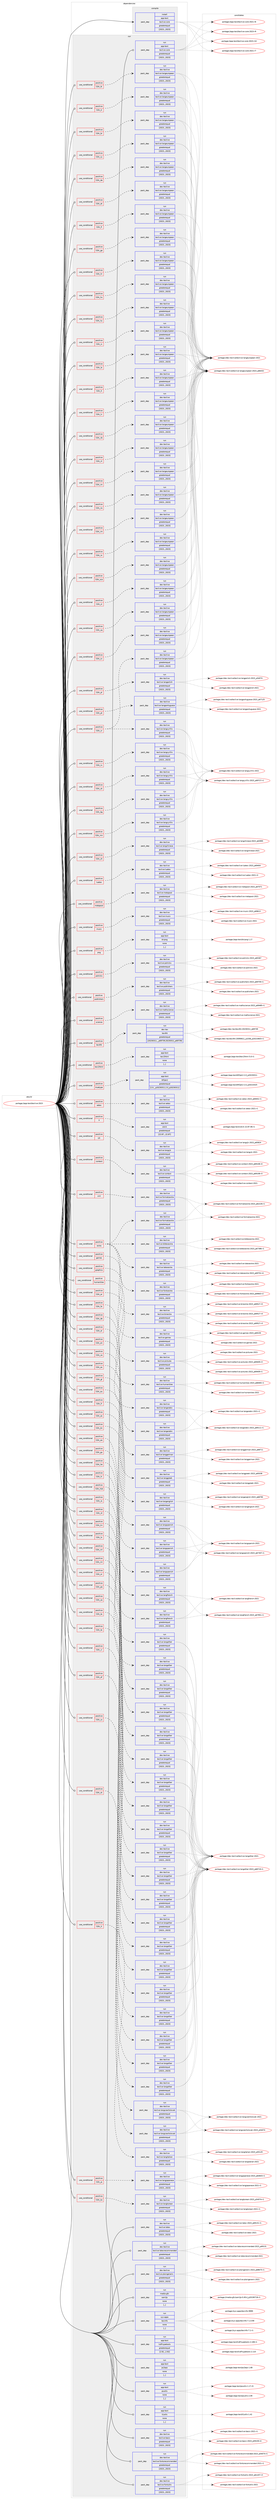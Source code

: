digraph prolog {

# *************
# Graph options
# *************

newrank=true;
concentrate=true;
compound=true;
graph [rankdir=LR,fontname=Helvetica,fontsize=10,ranksep=1.5];#, ranksep=2.5, nodesep=0.2];
edge  [arrowhead=vee];
node  [fontname=Helvetica,fontsize=10];

# **********
# The ebuild
# **********

subgraph cluster_leftcol {
color=gray;
label=<<i>ebuild</i>>;
id [label="portage://app-text/texlive-2023", color=red, width=4, href="../app-text/texlive-2023.svg"];
}

# ****************
# The dependencies
# ****************

subgraph cluster_midcol {
color=gray;
label=<<i>dependencies</i>>;
subgraph cluster_compile {
fillcolor="#eeeeee";
style=filled;
label=<<i>compile</i>>;
subgraph pack43259 {
dependency59783 [label=<<TABLE BORDER="0" CELLBORDER="1" CELLSPACING="0" CELLPADDING="4" WIDTH="220"><TR><TD ROWSPAN="6" CELLPADDING="30">pack_dep</TD></TR><TR><TD WIDTH="110">install</TD></TR><TR><TD>app-text</TD></TR><TR><TD>texlive-core</TD></TR><TR><TD>greaterequal</TD></TR><TR><TD>[2023,,,2023]</TD></TR></TABLE>>, shape=none, color=blue];
}
id:e -> dependency59783:w [weight=20,style="solid",arrowhead="vee"];
}
subgraph cluster_compileandrun {
fillcolor="#eeeeee";
style=filled;
label=<<i>compile and run</i>>;
}
subgraph cluster_run {
fillcolor="#eeeeee";
style=filled;
label=<<i>run</i>>;
subgraph cond16009 {
dependency59784 [label=<<TABLE BORDER="0" CELLBORDER="1" CELLSPACING="0" CELLPADDING="4"><TR><TD ROWSPAN="3" CELLPADDING="10">use_conditional</TD></TR><TR><TD>positive</TD></TR><TR><TD>X</TD></TR></TABLE>>, shape=none, color=red];
subgraph pack43260 {
dependency59785 [label=<<TABLE BORDER="0" CELLBORDER="1" CELLSPACING="0" CELLPADDING="4" WIDTH="220"><TR><TD ROWSPAN="6" CELLPADDING="30">pack_dep</TD></TR><TR><TD WIDTH="110">run</TD></TR><TR><TD>app-text</TD></TR><TR><TD>xdvik</TD></TR><TR><TD>greaterequal</TD></TR><TR><TD>[22.87,,,22.87]</TD></TR></TABLE>>, shape=none, color=blue];
}
dependency59784:e -> dependency59785:w [weight=20,style="dashed",arrowhead="vee"];
}
id:e -> dependency59784:w [weight=20,style="solid",arrowhead="odot"];
subgraph cond16010 {
dependency59786 [label=<<TABLE BORDER="0" CELLBORDER="1" CELLSPACING="0" CELLPADDING="4"><TR><TD ROWSPAN="3" CELLPADDING="10">use_conditional</TD></TR><TR><TD>positive</TD></TR><TR><TD>cjk</TD></TR></TABLE>>, shape=none, color=red];
subgraph pack43261 {
dependency59787 [label=<<TABLE BORDER="0" CELLBORDER="1" CELLSPACING="0" CELLPADDING="4" WIDTH="220"><TR><TD ROWSPAN="6" CELLPADDING="30">pack_dep</TD></TR><TR><TD WIDTH="110">run</TD></TR><TR><TD>dev-texlive</TD></TR><TR><TD>texlive-langcjk</TD></TR><TR><TD>greaterequal</TD></TR><TR><TD>[2023,,,2023]</TD></TR></TABLE>>, shape=none, color=blue];
}
dependency59786:e -> dependency59787:w [weight=20,style="dashed",arrowhead="vee"];
}
id:e -> dependency59786:w [weight=20,style="solid",arrowhead="odot"];
subgraph cond16011 {
dependency59788 [label=<<TABLE BORDER="0" CELLBORDER="1" CELLSPACING="0" CELLPADDING="4"><TR><TD ROWSPAN="3" CELLPADDING="10">use_conditional</TD></TR><TR><TD>positive</TD></TR><TR><TD>context</TD></TR></TABLE>>, shape=none, color=red];
subgraph pack43262 {
dependency59789 [label=<<TABLE BORDER="0" CELLBORDER="1" CELLSPACING="0" CELLPADDING="4" WIDTH="220"><TR><TD ROWSPAN="6" CELLPADDING="30">pack_dep</TD></TR><TR><TD WIDTH="110">run</TD></TR><TR><TD>dev-texlive</TD></TR><TR><TD>texlive-context</TD></TR><TR><TD>greaterequal</TD></TR><TR><TD>[2023,,,2023]</TD></TR></TABLE>>, shape=none, color=blue];
}
dependency59788:e -> dependency59789:w [weight=20,style="dashed",arrowhead="vee"];
}
id:e -> dependency59788:w [weight=20,style="solid",arrowhead="odot"];
subgraph cond16012 {
dependency59790 [label=<<TABLE BORDER="0" CELLBORDER="1" CELLSPACING="0" CELLPADDING="4"><TR><TD ROWSPAN="3" CELLPADDING="10">use_conditional</TD></TR><TR><TD>positive</TD></TR><TR><TD>extra</TD></TR></TABLE>>, shape=none, color=red];
subgraph pack43263 {
dependency59791 [label=<<TABLE BORDER="0" CELLBORDER="1" CELLSPACING="0" CELLPADDING="4" WIDTH="220"><TR><TD ROWSPAN="6" CELLPADDING="30">pack_dep</TD></TR><TR><TD WIDTH="110">run</TD></TR><TR><TD>dev-texlive</TD></TR><TR><TD>texlive-bibtexextra</TD></TR><TR><TD>greaterequal</TD></TR><TR><TD>[2023,,,2023]</TD></TR></TABLE>>, shape=none, color=blue];
}
dependency59790:e -> dependency59791:w [weight=20,style="dashed",arrowhead="vee"];
subgraph pack43264 {
dependency59792 [label=<<TABLE BORDER="0" CELLBORDER="1" CELLSPACING="0" CELLPADDING="4" WIDTH="220"><TR><TD ROWSPAN="6" CELLPADDING="30">pack_dep</TD></TR><TR><TD WIDTH="110">run</TD></TR><TR><TD>dev-texlive</TD></TR><TR><TD>texlive-binextra</TD></TR><TR><TD>greaterequal</TD></TR><TR><TD>[2023,,,2023]</TD></TR></TABLE>>, shape=none, color=blue];
}
dependency59790:e -> dependency59792:w [weight=20,style="dashed",arrowhead="vee"];
subgraph pack43265 {
dependency59793 [label=<<TABLE BORDER="0" CELLBORDER="1" CELLSPACING="0" CELLPADDING="4" WIDTH="220"><TR><TD ROWSPAN="6" CELLPADDING="30">pack_dep</TD></TR><TR><TD WIDTH="110">run</TD></TR><TR><TD>dev-texlive</TD></TR><TR><TD>texlive-fontsextra</TD></TR><TR><TD>greaterequal</TD></TR><TR><TD>[2023,,,2023]</TD></TR></TABLE>>, shape=none, color=blue];
}
dependency59790:e -> dependency59793:w [weight=20,style="dashed",arrowhead="vee"];
subgraph pack43266 {
dependency59794 [label=<<TABLE BORDER="0" CELLBORDER="1" CELLSPACING="0" CELLPADDING="4" WIDTH="220"><TR><TD ROWSPAN="6" CELLPADDING="30">pack_dep</TD></TR><TR><TD WIDTH="110">run</TD></TR><TR><TD>dev-texlive</TD></TR><TR><TD>texlive-formatsextra</TD></TR><TR><TD>greaterequal</TD></TR><TR><TD>[2023,,,2023]</TD></TR></TABLE>>, shape=none, color=blue];
}
dependency59790:e -> dependency59794:w [weight=20,style="dashed",arrowhead="vee"];
subgraph pack43267 {
dependency59795 [label=<<TABLE BORDER="0" CELLBORDER="1" CELLSPACING="0" CELLPADDING="4" WIDTH="220"><TR><TD ROWSPAN="6" CELLPADDING="30">pack_dep</TD></TR><TR><TD WIDTH="110">run</TD></TR><TR><TD>dev-texlive</TD></TR><TR><TD>texlive-latexextra</TD></TR><TR><TD>greaterequal</TD></TR><TR><TD>[2023,,,2023]</TD></TR></TABLE>>, shape=none, color=blue];
}
dependency59790:e -> dependency59795:w [weight=20,style="dashed",arrowhead="vee"];
}
id:e -> dependency59790:w [weight=20,style="solid",arrowhead="odot"];
subgraph cond16013 {
dependency59796 [label=<<TABLE BORDER="0" CELLBORDER="1" CELLSPACING="0" CELLPADDING="4"><TR><TD ROWSPAN="3" CELLPADDING="10">use_conditional</TD></TR><TR><TD>positive</TD></TR><TR><TD>games</TD></TR></TABLE>>, shape=none, color=red];
subgraph pack43268 {
dependency59797 [label=<<TABLE BORDER="0" CELLBORDER="1" CELLSPACING="0" CELLPADDING="4" WIDTH="220"><TR><TD ROWSPAN="6" CELLPADDING="30">pack_dep</TD></TR><TR><TD WIDTH="110">run</TD></TR><TR><TD>dev-texlive</TD></TR><TR><TD>texlive-games</TD></TR><TR><TD>greaterequal</TD></TR><TR><TD>[2023,,,2023]</TD></TR></TABLE>>, shape=none, color=blue];
}
dependency59796:e -> dependency59797:w [weight=20,style="dashed",arrowhead="vee"];
}
id:e -> dependency59796:w [weight=20,style="solid",arrowhead="odot"];
subgraph cond16014 {
dependency59798 [label=<<TABLE BORDER="0" CELLBORDER="1" CELLSPACING="0" CELLPADDING="4"><TR><TD ROWSPAN="3" CELLPADDING="10">use_conditional</TD></TR><TR><TD>positive</TD></TR><TR><TD>graphics</TD></TR></TABLE>>, shape=none, color=red];
subgraph pack43269 {
dependency59799 [label=<<TABLE BORDER="0" CELLBORDER="1" CELLSPACING="0" CELLPADDING="4" WIDTH="220"><TR><TD ROWSPAN="6" CELLPADDING="30">pack_dep</TD></TR><TR><TD WIDTH="110">run</TD></TR><TR><TD>dev-texlive</TD></TR><TR><TD>texlive-pictures</TD></TR><TR><TD>greaterequal</TD></TR><TR><TD>[2023,,,2023]</TD></TR></TABLE>>, shape=none, color=blue];
}
dependency59798:e -> dependency59799:w [weight=20,style="dashed",arrowhead="vee"];
}
id:e -> dependency59798:w [weight=20,style="solid",arrowhead="odot"];
subgraph cond16015 {
dependency59800 [label=<<TABLE BORDER="0" CELLBORDER="1" CELLSPACING="0" CELLPADDING="4"><TR><TD ROWSPAN="3" CELLPADDING="10">use_conditional</TD></TR><TR><TD>positive</TD></TR><TR><TD>humanities</TD></TR></TABLE>>, shape=none, color=red];
subgraph pack43270 {
dependency59801 [label=<<TABLE BORDER="0" CELLBORDER="1" CELLSPACING="0" CELLPADDING="4" WIDTH="220"><TR><TD ROWSPAN="6" CELLPADDING="30">pack_dep</TD></TR><TR><TD WIDTH="110">run</TD></TR><TR><TD>dev-texlive</TD></TR><TR><TD>texlive-humanities</TD></TR><TR><TD>greaterequal</TD></TR><TR><TD>[2023,,,2023]</TD></TR></TABLE>>, shape=none, color=blue];
}
dependency59800:e -> dependency59801:w [weight=20,style="dashed",arrowhead="vee"];
}
id:e -> dependency59800:w [weight=20,style="solid",arrowhead="odot"];
subgraph cond16016 {
dependency59802 [label=<<TABLE BORDER="0" CELLBORDER="1" CELLSPACING="0" CELLPADDING="4"><TR><TD ROWSPAN="3" CELLPADDING="10">use_conditional</TD></TR><TR><TD>positive</TD></TR><TR><TD>l10n_af</TD></TR></TABLE>>, shape=none, color=red];
subgraph pack43271 {
dependency59803 [label=<<TABLE BORDER="0" CELLBORDER="1" CELLSPACING="0" CELLPADDING="4" WIDTH="220"><TR><TD ROWSPAN="6" CELLPADDING="30">pack_dep</TD></TR><TR><TD WIDTH="110">run</TD></TR><TR><TD>dev-texlive</TD></TR><TR><TD>texlive-langother</TD></TR><TR><TD>greaterequal</TD></TR><TR><TD>[2023,,,2023]</TD></TR></TABLE>>, shape=none, color=blue];
}
dependency59802:e -> dependency59803:w [weight=20,style="dashed",arrowhead="vee"];
}
id:e -> dependency59802:w [weight=20,style="solid",arrowhead="odot"];
subgraph cond16017 {
dependency59804 [label=<<TABLE BORDER="0" CELLBORDER="1" CELLSPACING="0" CELLPADDING="4"><TR><TD ROWSPAN="3" CELLPADDING="10">use_conditional</TD></TR><TR><TD>positive</TD></TR><TR><TD>l10n_ar</TD></TR></TABLE>>, shape=none, color=red];
subgraph pack43272 {
dependency59805 [label=<<TABLE BORDER="0" CELLBORDER="1" CELLSPACING="0" CELLPADDING="4" WIDTH="220"><TR><TD ROWSPAN="6" CELLPADDING="30">pack_dep</TD></TR><TR><TD WIDTH="110">run</TD></TR><TR><TD>dev-texlive</TD></TR><TR><TD>texlive-langarabic</TD></TR><TR><TD>greaterequal</TD></TR><TR><TD>[2023,,,2023]</TD></TR></TABLE>>, shape=none, color=blue];
}
dependency59804:e -> dependency59805:w [weight=20,style="dashed",arrowhead="vee"];
}
id:e -> dependency59804:w [weight=20,style="solid",arrowhead="odot"];
subgraph cond16018 {
dependency59806 [label=<<TABLE BORDER="0" CELLBORDER="1" CELLSPACING="0" CELLPADDING="4"><TR><TD ROWSPAN="3" CELLPADDING="10">use_conditional</TD></TR><TR><TD>positive</TD></TR><TR><TD>l10n_as</TD></TR></TABLE>>, shape=none, color=red];
subgraph pack43273 {
dependency59807 [label=<<TABLE BORDER="0" CELLBORDER="1" CELLSPACING="0" CELLPADDING="4" WIDTH="220"><TR><TD ROWSPAN="6" CELLPADDING="30">pack_dep</TD></TR><TR><TD WIDTH="110">run</TD></TR><TR><TD>dev-texlive</TD></TR><TR><TD>texlive-langother</TD></TR><TR><TD>greaterequal</TD></TR><TR><TD>[2023,,,2023]</TD></TR></TABLE>>, shape=none, color=blue];
}
dependency59806:e -> dependency59807:w [weight=20,style="dashed",arrowhead="vee"];
}
id:e -> dependency59806:w [weight=20,style="solid",arrowhead="odot"];
subgraph cond16019 {
dependency59808 [label=<<TABLE BORDER="0" CELLBORDER="1" CELLSPACING="0" CELLPADDING="4"><TR><TD ROWSPAN="3" CELLPADDING="10">use_conditional</TD></TR><TR><TD>positive</TD></TR><TR><TD>l10n_bg</TD></TR></TABLE>>, shape=none, color=red];
subgraph pack43274 {
dependency59809 [label=<<TABLE BORDER="0" CELLBORDER="1" CELLSPACING="0" CELLPADDING="4" WIDTH="220"><TR><TD ROWSPAN="6" CELLPADDING="30">pack_dep</TD></TR><TR><TD WIDTH="110">run</TD></TR><TR><TD>dev-texlive</TD></TR><TR><TD>texlive-langcyrillic</TD></TR><TR><TD>greaterequal</TD></TR><TR><TD>[2023,,,2023]</TD></TR></TABLE>>, shape=none, color=blue];
}
dependency59808:e -> dependency59809:w [weight=20,style="dashed",arrowhead="vee"];
}
id:e -> dependency59808:w [weight=20,style="solid",arrowhead="odot"];
subgraph cond16020 {
dependency59810 [label=<<TABLE BORDER="0" CELLBORDER="1" CELLSPACING="0" CELLPADDING="4"><TR><TD ROWSPAN="3" CELLPADDING="10">use_conditional</TD></TR><TR><TD>positive</TD></TR><TR><TD>l10n_bn</TD></TR></TABLE>>, shape=none, color=red];
subgraph pack43275 {
dependency59811 [label=<<TABLE BORDER="0" CELLBORDER="1" CELLSPACING="0" CELLPADDING="4" WIDTH="220"><TR><TD ROWSPAN="6" CELLPADDING="30">pack_dep</TD></TR><TR><TD WIDTH="110">run</TD></TR><TR><TD>dev-texlive</TD></TR><TR><TD>texlive-langother</TD></TR><TR><TD>greaterequal</TD></TR><TR><TD>[2023,,,2023]</TD></TR></TABLE>>, shape=none, color=blue];
}
dependency59810:e -> dependency59811:w [weight=20,style="dashed",arrowhead="vee"];
}
id:e -> dependency59810:w [weight=20,style="solid",arrowhead="odot"];
subgraph cond16021 {
dependency59812 [label=<<TABLE BORDER="0" CELLBORDER="1" CELLSPACING="0" CELLPADDING="4"><TR><TD ROWSPAN="3" CELLPADDING="10">use_conditional</TD></TR><TR><TD>positive</TD></TR><TR><TD>l10n_br</TD></TR></TABLE>>, shape=none, color=red];
subgraph pack43276 {
dependency59813 [label=<<TABLE BORDER="0" CELLBORDER="1" CELLSPACING="0" CELLPADDING="4" WIDTH="220"><TR><TD ROWSPAN="6" CELLPADDING="30">pack_dep</TD></TR><TR><TD WIDTH="110">run</TD></TR><TR><TD>dev-texlive</TD></TR><TR><TD>texlive-langeuropean</TD></TR><TR><TD>greaterequal</TD></TR><TR><TD>[2023,,,2023]</TD></TR></TABLE>>, shape=none, color=blue];
}
dependency59812:e -> dependency59813:w [weight=20,style="dashed",arrowhead="vee"];
}
id:e -> dependency59812:w [weight=20,style="solid",arrowhead="odot"];
subgraph cond16022 {
dependency59814 [label=<<TABLE BORDER="0" CELLBORDER="1" CELLSPACING="0" CELLPADDING="4"><TR><TD ROWSPAN="3" CELLPADDING="10">use_conditional</TD></TR><TR><TD>positive</TD></TR><TR><TD>l10n_ca</TD></TR></TABLE>>, shape=none, color=red];
subgraph pack43277 {
dependency59815 [label=<<TABLE BORDER="0" CELLBORDER="1" CELLSPACING="0" CELLPADDING="4" WIDTH="220"><TR><TD ROWSPAN="6" CELLPADDING="30">pack_dep</TD></TR><TR><TD WIDTH="110">run</TD></TR><TR><TD>dev-texlive</TD></TR><TR><TD>texlive-langspanish</TD></TR><TR><TD>greaterequal</TD></TR><TR><TD>[2023,,,2023]</TD></TR></TABLE>>, shape=none, color=blue];
}
dependency59814:e -> dependency59815:w [weight=20,style="dashed",arrowhead="vee"];
}
id:e -> dependency59814:w [weight=20,style="solid",arrowhead="odot"];
subgraph cond16023 {
dependency59816 [label=<<TABLE BORDER="0" CELLBORDER="1" CELLSPACING="0" CELLPADDING="4"><TR><TD ROWSPAN="3" CELLPADDING="10">use_conditional</TD></TR><TR><TD>positive</TD></TR><TR><TD>l10n_cs</TD></TR></TABLE>>, shape=none, color=red];
subgraph pack43278 {
dependency59817 [label=<<TABLE BORDER="0" CELLBORDER="1" CELLSPACING="0" CELLPADDING="4" WIDTH="220"><TR><TD ROWSPAN="6" CELLPADDING="30">pack_dep</TD></TR><TR><TD WIDTH="110">run</TD></TR><TR><TD>dev-texlive</TD></TR><TR><TD>texlive-langczechslovak</TD></TR><TR><TD>greaterequal</TD></TR><TR><TD>[2023,,,2023]</TD></TR></TABLE>>, shape=none, color=blue];
}
dependency59816:e -> dependency59817:w [weight=20,style="dashed",arrowhead="vee"];
}
id:e -> dependency59816:w [weight=20,style="solid",arrowhead="odot"];
subgraph cond16024 {
dependency59818 [label=<<TABLE BORDER="0" CELLBORDER="1" CELLSPACING="0" CELLPADDING="4"><TR><TD ROWSPAN="3" CELLPADDING="10">use_conditional</TD></TR><TR><TD>positive</TD></TR><TR><TD>l10n_cy</TD></TR></TABLE>>, shape=none, color=red];
subgraph pack43279 {
dependency59819 [label=<<TABLE BORDER="0" CELLBORDER="1" CELLSPACING="0" CELLPADDING="4" WIDTH="220"><TR><TD ROWSPAN="6" CELLPADDING="30">pack_dep</TD></TR><TR><TD WIDTH="110">run</TD></TR><TR><TD>dev-texlive</TD></TR><TR><TD>texlive-langeuropean</TD></TR><TR><TD>greaterequal</TD></TR><TR><TD>[2023,,,2023]</TD></TR></TABLE>>, shape=none, color=blue];
}
dependency59818:e -> dependency59819:w [weight=20,style="dashed",arrowhead="vee"];
}
id:e -> dependency59818:w [weight=20,style="solid",arrowhead="odot"];
subgraph cond16025 {
dependency59820 [label=<<TABLE BORDER="0" CELLBORDER="1" CELLSPACING="0" CELLPADDING="4"><TR><TD ROWSPAN="3" CELLPADDING="10">use_conditional</TD></TR><TR><TD>positive</TD></TR><TR><TD>l10n_da</TD></TR></TABLE>>, shape=none, color=red];
subgraph pack43280 {
dependency59821 [label=<<TABLE BORDER="0" CELLBORDER="1" CELLSPACING="0" CELLPADDING="4" WIDTH="220"><TR><TD ROWSPAN="6" CELLPADDING="30">pack_dep</TD></TR><TR><TD WIDTH="110">run</TD></TR><TR><TD>dev-texlive</TD></TR><TR><TD>texlive-langeuropean</TD></TR><TR><TD>greaterequal</TD></TR><TR><TD>[2023,,,2023]</TD></TR></TABLE>>, shape=none, color=blue];
}
dependency59820:e -> dependency59821:w [weight=20,style="dashed",arrowhead="vee"];
}
id:e -> dependency59820:w [weight=20,style="solid",arrowhead="odot"];
subgraph cond16026 {
dependency59822 [label=<<TABLE BORDER="0" CELLBORDER="1" CELLSPACING="0" CELLPADDING="4"><TR><TD ROWSPAN="3" CELLPADDING="10">use_conditional</TD></TR><TR><TD>positive</TD></TR><TR><TD>l10n_de</TD></TR></TABLE>>, shape=none, color=red];
subgraph pack43281 {
dependency59823 [label=<<TABLE BORDER="0" CELLBORDER="1" CELLSPACING="0" CELLPADDING="4" WIDTH="220"><TR><TD ROWSPAN="6" CELLPADDING="30">pack_dep</TD></TR><TR><TD WIDTH="110">run</TD></TR><TR><TD>dev-texlive</TD></TR><TR><TD>texlive-langgerman</TD></TR><TR><TD>greaterequal</TD></TR><TR><TD>[2023,,,2023]</TD></TR></TABLE>>, shape=none, color=blue];
}
dependency59822:e -> dependency59823:w [weight=20,style="dashed",arrowhead="vee"];
}
id:e -> dependency59822:w [weight=20,style="solid",arrowhead="odot"];
subgraph cond16027 {
dependency59824 [label=<<TABLE BORDER="0" CELLBORDER="1" CELLSPACING="0" CELLPADDING="4"><TR><TD ROWSPAN="3" CELLPADDING="10">use_conditional</TD></TR><TR><TD>positive</TD></TR><TR><TD>l10n_el</TD></TR></TABLE>>, shape=none, color=red];
subgraph pack43282 {
dependency59825 [label=<<TABLE BORDER="0" CELLBORDER="1" CELLSPACING="0" CELLPADDING="4" WIDTH="220"><TR><TD ROWSPAN="6" CELLPADDING="30">pack_dep</TD></TR><TR><TD WIDTH="110">run</TD></TR><TR><TD>dev-texlive</TD></TR><TR><TD>texlive-langgreek</TD></TR><TR><TD>greaterequal</TD></TR><TR><TD>[2023,,,2023]</TD></TR></TABLE>>, shape=none, color=blue];
}
dependency59824:e -> dependency59825:w [weight=20,style="dashed",arrowhead="vee"];
}
id:e -> dependency59824:w [weight=20,style="solid",arrowhead="odot"];
subgraph cond16028 {
dependency59826 [label=<<TABLE BORDER="0" CELLBORDER="1" CELLSPACING="0" CELLPADDING="4"><TR><TD ROWSPAN="3" CELLPADDING="10">use_conditional</TD></TR><TR><TD>positive</TD></TR><TR><TD>l10n_en</TD></TR></TABLE>>, shape=none, color=red];
subgraph pack43283 {
dependency59827 [label=<<TABLE BORDER="0" CELLBORDER="1" CELLSPACING="0" CELLPADDING="4" WIDTH="220"><TR><TD ROWSPAN="6" CELLPADDING="30">pack_dep</TD></TR><TR><TD WIDTH="110">run</TD></TR><TR><TD>dev-texlive</TD></TR><TR><TD>texlive-langenglish</TD></TR><TR><TD>greaterequal</TD></TR><TR><TD>[2023,,,2023]</TD></TR></TABLE>>, shape=none, color=blue];
}
dependency59826:e -> dependency59827:w [weight=20,style="dashed",arrowhead="vee"];
}
id:e -> dependency59826:w [weight=20,style="solid",arrowhead="odot"];
subgraph cond16029 {
dependency59828 [label=<<TABLE BORDER="0" CELLBORDER="1" CELLSPACING="0" CELLPADDING="4"><TR><TD ROWSPAN="3" CELLPADDING="10">use_conditional</TD></TR><TR><TD>positive</TD></TR><TR><TD>l10n_eo</TD></TR></TABLE>>, shape=none, color=red];
subgraph pack43284 {
dependency59829 [label=<<TABLE BORDER="0" CELLBORDER="1" CELLSPACING="0" CELLPADDING="4" WIDTH="220"><TR><TD ROWSPAN="6" CELLPADDING="30">pack_dep</TD></TR><TR><TD WIDTH="110">run</TD></TR><TR><TD>dev-texlive</TD></TR><TR><TD>texlive-langother</TD></TR><TR><TD>greaterequal</TD></TR><TR><TD>[2023,,,2023]</TD></TR></TABLE>>, shape=none, color=blue];
}
dependency59828:e -> dependency59829:w [weight=20,style="dashed",arrowhead="vee"];
}
id:e -> dependency59828:w [weight=20,style="solid",arrowhead="odot"];
subgraph cond16030 {
dependency59830 [label=<<TABLE BORDER="0" CELLBORDER="1" CELLSPACING="0" CELLPADDING="4"><TR><TD ROWSPAN="3" CELLPADDING="10">use_conditional</TD></TR><TR><TD>positive</TD></TR><TR><TD>l10n_es</TD></TR></TABLE>>, shape=none, color=red];
subgraph pack43285 {
dependency59831 [label=<<TABLE BORDER="0" CELLBORDER="1" CELLSPACING="0" CELLPADDING="4" WIDTH="220"><TR><TD ROWSPAN="6" CELLPADDING="30">pack_dep</TD></TR><TR><TD WIDTH="110">run</TD></TR><TR><TD>dev-texlive</TD></TR><TR><TD>texlive-langspanish</TD></TR><TR><TD>greaterequal</TD></TR><TR><TD>[2023,,,2023]</TD></TR></TABLE>>, shape=none, color=blue];
}
dependency59830:e -> dependency59831:w [weight=20,style="dashed",arrowhead="vee"];
}
id:e -> dependency59830:w [weight=20,style="solid",arrowhead="odot"];
subgraph cond16031 {
dependency59832 [label=<<TABLE BORDER="0" CELLBORDER="1" CELLSPACING="0" CELLPADDING="4"><TR><TD ROWSPAN="3" CELLPADDING="10">use_conditional</TD></TR><TR><TD>positive</TD></TR><TR><TD>l10n_et</TD></TR></TABLE>>, shape=none, color=red];
subgraph pack43286 {
dependency59833 [label=<<TABLE BORDER="0" CELLBORDER="1" CELLSPACING="0" CELLPADDING="4" WIDTH="220"><TR><TD ROWSPAN="6" CELLPADDING="30">pack_dep</TD></TR><TR><TD WIDTH="110">run</TD></TR><TR><TD>dev-texlive</TD></TR><TR><TD>texlive-langeuropean</TD></TR><TR><TD>greaterequal</TD></TR><TR><TD>[2023,,,2023]</TD></TR></TABLE>>, shape=none, color=blue];
}
dependency59832:e -> dependency59833:w [weight=20,style="dashed",arrowhead="vee"];
}
id:e -> dependency59832:w [weight=20,style="solid",arrowhead="odot"];
subgraph cond16032 {
dependency59834 [label=<<TABLE BORDER="0" CELLBORDER="1" CELLSPACING="0" CELLPADDING="4"><TR><TD ROWSPAN="3" CELLPADDING="10">use_conditional</TD></TR><TR><TD>positive</TD></TR><TR><TD>l10n_eu</TD></TR></TABLE>>, shape=none, color=red];
subgraph pack43287 {
dependency59835 [label=<<TABLE BORDER="0" CELLBORDER="1" CELLSPACING="0" CELLPADDING="4" WIDTH="220"><TR><TD ROWSPAN="6" CELLPADDING="30">pack_dep</TD></TR><TR><TD WIDTH="110">run</TD></TR><TR><TD>dev-texlive</TD></TR><TR><TD>texlive-langfrench</TD></TR><TR><TD>greaterequal</TD></TR><TR><TD>[2023,,,2023]</TD></TR></TABLE>>, shape=none, color=blue];
}
dependency59834:e -> dependency59835:w [weight=20,style="dashed",arrowhead="vee"];
}
id:e -> dependency59834:w [weight=20,style="solid",arrowhead="odot"];
subgraph cond16033 {
dependency59836 [label=<<TABLE BORDER="0" CELLBORDER="1" CELLSPACING="0" CELLPADDING="4"><TR><TD ROWSPAN="3" CELLPADDING="10">use_conditional</TD></TR><TR><TD>positive</TD></TR><TR><TD>l10n_fa</TD></TR></TABLE>>, shape=none, color=red];
subgraph pack43288 {
dependency59837 [label=<<TABLE BORDER="0" CELLBORDER="1" CELLSPACING="0" CELLPADDING="4" WIDTH="220"><TR><TD ROWSPAN="6" CELLPADDING="30">pack_dep</TD></TR><TR><TD WIDTH="110">run</TD></TR><TR><TD>dev-texlive</TD></TR><TR><TD>texlive-langarabic</TD></TR><TR><TD>greaterequal</TD></TR><TR><TD>[2023,,,2023]</TD></TR></TABLE>>, shape=none, color=blue];
}
dependency59836:e -> dependency59837:w [weight=20,style="dashed",arrowhead="vee"];
}
id:e -> dependency59836:w [weight=20,style="solid",arrowhead="odot"];
subgraph cond16034 {
dependency59838 [label=<<TABLE BORDER="0" CELLBORDER="1" CELLSPACING="0" CELLPADDING="4"><TR><TD ROWSPAN="3" CELLPADDING="10">use_conditional</TD></TR><TR><TD>positive</TD></TR><TR><TD>l10n_fi</TD></TR></TABLE>>, shape=none, color=red];
subgraph pack43289 {
dependency59839 [label=<<TABLE BORDER="0" CELLBORDER="1" CELLSPACING="0" CELLPADDING="4" WIDTH="220"><TR><TD ROWSPAN="6" CELLPADDING="30">pack_dep</TD></TR><TR><TD WIDTH="110">run</TD></TR><TR><TD>dev-texlive</TD></TR><TR><TD>texlive-langeuropean</TD></TR><TR><TD>greaterequal</TD></TR><TR><TD>[2023,,,2023]</TD></TR></TABLE>>, shape=none, color=blue];
}
dependency59838:e -> dependency59839:w [weight=20,style="dashed",arrowhead="vee"];
}
id:e -> dependency59838:w [weight=20,style="solid",arrowhead="odot"];
subgraph cond16035 {
dependency59840 [label=<<TABLE BORDER="0" CELLBORDER="1" CELLSPACING="0" CELLPADDING="4"><TR><TD ROWSPAN="3" CELLPADDING="10">use_conditional</TD></TR><TR><TD>positive</TD></TR><TR><TD>l10n_fr</TD></TR></TABLE>>, shape=none, color=red];
subgraph pack43290 {
dependency59841 [label=<<TABLE BORDER="0" CELLBORDER="1" CELLSPACING="0" CELLPADDING="4" WIDTH="220"><TR><TD ROWSPAN="6" CELLPADDING="30">pack_dep</TD></TR><TR><TD WIDTH="110">run</TD></TR><TR><TD>dev-texlive</TD></TR><TR><TD>texlive-langfrench</TD></TR><TR><TD>greaterequal</TD></TR><TR><TD>[2023,,,2023]</TD></TR></TABLE>>, shape=none, color=blue];
}
dependency59840:e -> dependency59841:w [weight=20,style="dashed",arrowhead="vee"];
}
id:e -> dependency59840:w [weight=20,style="solid",arrowhead="odot"];
subgraph cond16036 {
dependency59842 [label=<<TABLE BORDER="0" CELLBORDER="1" CELLSPACING="0" CELLPADDING="4"><TR><TD ROWSPAN="3" CELLPADDING="10">use_conditional</TD></TR><TR><TD>positive</TD></TR><TR><TD>l10n_ga</TD></TR></TABLE>>, shape=none, color=red];
subgraph pack43291 {
dependency59843 [label=<<TABLE BORDER="0" CELLBORDER="1" CELLSPACING="0" CELLPADDING="4" WIDTH="220"><TR><TD ROWSPAN="6" CELLPADDING="30">pack_dep</TD></TR><TR><TD WIDTH="110">run</TD></TR><TR><TD>dev-texlive</TD></TR><TR><TD>texlive-langeuropean</TD></TR><TR><TD>greaterequal</TD></TR><TR><TD>[2023,,,2023]</TD></TR></TABLE>>, shape=none, color=blue];
}
dependency59842:e -> dependency59843:w [weight=20,style="dashed",arrowhead="vee"];
}
id:e -> dependency59842:w [weight=20,style="solid",arrowhead="odot"];
subgraph cond16037 {
dependency59844 [label=<<TABLE BORDER="0" CELLBORDER="1" CELLSPACING="0" CELLPADDING="4"><TR><TD ROWSPAN="3" CELLPADDING="10">use_conditional</TD></TR><TR><TD>positive</TD></TR><TR><TD>l10n_gl</TD></TR></TABLE>>, shape=none, color=red];
subgraph pack43292 {
dependency59845 [label=<<TABLE BORDER="0" CELLBORDER="1" CELLSPACING="0" CELLPADDING="4" WIDTH="220"><TR><TD ROWSPAN="6" CELLPADDING="30">pack_dep</TD></TR><TR><TD WIDTH="110">run</TD></TR><TR><TD>dev-texlive</TD></TR><TR><TD>texlive-langspanish</TD></TR><TR><TD>greaterequal</TD></TR><TR><TD>[2023,,,2023]</TD></TR></TABLE>>, shape=none, color=blue];
}
dependency59844:e -> dependency59845:w [weight=20,style="dashed",arrowhead="vee"];
}
id:e -> dependency59844:w [weight=20,style="solid",arrowhead="odot"];
subgraph cond16038 {
dependency59846 [label=<<TABLE BORDER="0" CELLBORDER="1" CELLSPACING="0" CELLPADDING="4"><TR><TD ROWSPAN="3" CELLPADDING="10">use_conditional</TD></TR><TR><TD>positive</TD></TR><TR><TD>l10n_gu</TD></TR></TABLE>>, shape=none, color=red];
subgraph pack43293 {
dependency59847 [label=<<TABLE BORDER="0" CELLBORDER="1" CELLSPACING="0" CELLPADDING="4" WIDTH="220"><TR><TD ROWSPAN="6" CELLPADDING="30">pack_dep</TD></TR><TR><TD WIDTH="110">run</TD></TR><TR><TD>dev-texlive</TD></TR><TR><TD>texlive-langother</TD></TR><TR><TD>greaterequal</TD></TR><TR><TD>[2023,,,2023]</TD></TR></TABLE>>, shape=none, color=blue];
}
dependency59846:e -> dependency59847:w [weight=20,style="dashed",arrowhead="vee"];
}
id:e -> dependency59846:w [weight=20,style="solid",arrowhead="odot"];
subgraph cond16039 {
dependency59848 [label=<<TABLE BORDER="0" CELLBORDER="1" CELLSPACING="0" CELLPADDING="4"><TR><TD ROWSPAN="3" CELLPADDING="10">use_conditional</TD></TR><TR><TD>positive</TD></TR><TR><TD>l10n_he</TD></TR></TABLE>>, shape=none, color=red];
subgraph pack43294 {
dependency59849 [label=<<TABLE BORDER="0" CELLBORDER="1" CELLSPACING="0" CELLPADDING="4" WIDTH="220"><TR><TD ROWSPAN="6" CELLPADDING="30">pack_dep</TD></TR><TR><TD WIDTH="110">run</TD></TR><TR><TD>dev-texlive</TD></TR><TR><TD>texlive-langother</TD></TR><TR><TD>greaterequal</TD></TR><TR><TD>[2023,,,2023]</TD></TR></TABLE>>, shape=none, color=blue];
}
dependency59848:e -> dependency59849:w [weight=20,style="dashed",arrowhead="vee"];
}
id:e -> dependency59848:w [weight=20,style="solid",arrowhead="odot"];
subgraph cond16040 {
dependency59850 [label=<<TABLE BORDER="0" CELLBORDER="1" CELLSPACING="0" CELLPADDING="4"><TR><TD ROWSPAN="3" CELLPADDING="10">use_conditional</TD></TR><TR><TD>positive</TD></TR><TR><TD>l10n_hi</TD></TR></TABLE>>, shape=none, color=red];
subgraph pack43295 {
dependency59851 [label=<<TABLE BORDER="0" CELLBORDER="1" CELLSPACING="0" CELLPADDING="4" WIDTH="220"><TR><TD ROWSPAN="6" CELLPADDING="30">pack_dep</TD></TR><TR><TD WIDTH="110">run</TD></TR><TR><TD>dev-texlive</TD></TR><TR><TD>texlive-langother</TD></TR><TR><TD>greaterequal</TD></TR><TR><TD>[2023,,,2023]</TD></TR></TABLE>>, shape=none, color=blue];
}
dependency59850:e -> dependency59851:w [weight=20,style="dashed",arrowhead="vee"];
}
id:e -> dependency59850:w [weight=20,style="solid",arrowhead="odot"];
subgraph cond16041 {
dependency59852 [label=<<TABLE BORDER="0" CELLBORDER="1" CELLSPACING="0" CELLPADDING="4"><TR><TD ROWSPAN="3" CELLPADDING="10">use_conditional</TD></TR><TR><TD>positive</TD></TR><TR><TD>l10n_hr</TD></TR></TABLE>>, shape=none, color=red];
subgraph pack43296 {
dependency59853 [label=<<TABLE BORDER="0" CELLBORDER="1" CELLSPACING="0" CELLPADDING="4" WIDTH="220"><TR><TD ROWSPAN="6" CELLPADDING="30">pack_dep</TD></TR><TR><TD WIDTH="110">run</TD></TR><TR><TD>dev-texlive</TD></TR><TR><TD>texlive-langeuropean</TD></TR><TR><TD>greaterequal</TD></TR><TR><TD>[2023,,,2023]</TD></TR></TABLE>>, shape=none, color=blue];
}
dependency59852:e -> dependency59853:w [weight=20,style="dashed",arrowhead="vee"];
}
id:e -> dependency59852:w [weight=20,style="solid",arrowhead="odot"];
subgraph cond16042 {
dependency59854 [label=<<TABLE BORDER="0" CELLBORDER="1" CELLSPACING="0" CELLPADDING="4"><TR><TD ROWSPAN="3" CELLPADDING="10">use_conditional</TD></TR><TR><TD>positive</TD></TR><TR><TD>l10n_hsb</TD></TR></TABLE>>, shape=none, color=red];
subgraph pack43297 {
dependency59855 [label=<<TABLE BORDER="0" CELLBORDER="1" CELLSPACING="0" CELLPADDING="4" WIDTH="220"><TR><TD ROWSPAN="6" CELLPADDING="30">pack_dep</TD></TR><TR><TD WIDTH="110">run</TD></TR><TR><TD>dev-texlive</TD></TR><TR><TD>texlive-langother</TD></TR><TR><TD>greaterequal</TD></TR><TR><TD>[2023,,,2023]</TD></TR></TABLE>>, shape=none, color=blue];
}
dependency59854:e -> dependency59855:w [weight=20,style="dashed",arrowhead="vee"];
}
id:e -> dependency59854:w [weight=20,style="solid",arrowhead="odot"];
subgraph cond16043 {
dependency59856 [label=<<TABLE BORDER="0" CELLBORDER="1" CELLSPACING="0" CELLPADDING="4"><TR><TD ROWSPAN="3" CELLPADDING="10">use_conditional</TD></TR><TR><TD>positive</TD></TR><TR><TD>l10n_hu</TD></TR></TABLE>>, shape=none, color=red];
subgraph pack43298 {
dependency59857 [label=<<TABLE BORDER="0" CELLBORDER="1" CELLSPACING="0" CELLPADDING="4" WIDTH="220"><TR><TD ROWSPAN="6" CELLPADDING="30">pack_dep</TD></TR><TR><TD WIDTH="110">run</TD></TR><TR><TD>dev-texlive</TD></TR><TR><TD>texlive-langeuropean</TD></TR><TR><TD>greaterequal</TD></TR><TR><TD>[2023,,,2023]</TD></TR></TABLE>>, shape=none, color=blue];
}
dependency59856:e -> dependency59857:w [weight=20,style="dashed",arrowhead="vee"];
}
id:e -> dependency59856:w [weight=20,style="solid",arrowhead="odot"];
subgraph cond16044 {
dependency59858 [label=<<TABLE BORDER="0" CELLBORDER="1" CELLSPACING="0" CELLPADDING="4"><TR><TD ROWSPAN="3" CELLPADDING="10">use_conditional</TD></TR><TR><TD>positive</TD></TR><TR><TD>l10n_hy</TD></TR></TABLE>>, shape=none, color=red];
subgraph pack43299 {
dependency59859 [label=<<TABLE BORDER="0" CELLBORDER="1" CELLSPACING="0" CELLPADDING="4" WIDTH="220"><TR><TD ROWSPAN="6" CELLPADDING="30">pack_dep</TD></TR><TR><TD WIDTH="110">run</TD></TR><TR><TD>dev-texlive</TD></TR><TR><TD>texlive-langeuropean</TD></TR><TR><TD>greaterequal</TD></TR><TR><TD>[2023,,,2023]</TD></TR></TABLE>>, shape=none, color=blue];
}
dependency59858:e -> dependency59859:w [weight=20,style="dashed",arrowhead="vee"];
}
id:e -> dependency59858:w [weight=20,style="solid",arrowhead="odot"];
subgraph cond16045 {
dependency59860 [label=<<TABLE BORDER="0" CELLBORDER="1" CELLSPACING="0" CELLPADDING="4"><TR><TD ROWSPAN="3" CELLPADDING="10">use_conditional</TD></TR><TR><TD>positive</TD></TR><TR><TD>l10n_ia</TD></TR></TABLE>>, shape=none, color=red];
subgraph pack43300 {
dependency59861 [label=<<TABLE BORDER="0" CELLBORDER="1" CELLSPACING="0" CELLPADDING="4" WIDTH="220"><TR><TD ROWSPAN="6" CELLPADDING="30">pack_dep</TD></TR><TR><TD WIDTH="110">run</TD></TR><TR><TD>dev-texlive</TD></TR><TR><TD>texlive-langother</TD></TR><TR><TD>greaterequal</TD></TR><TR><TD>[2023,,,2023]</TD></TR></TABLE>>, shape=none, color=blue];
}
dependency59860:e -> dependency59861:w [weight=20,style="dashed",arrowhead="vee"];
}
id:e -> dependency59860:w [weight=20,style="solid",arrowhead="odot"];
subgraph cond16046 {
dependency59862 [label=<<TABLE BORDER="0" CELLBORDER="1" CELLSPACING="0" CELLPADDING="4"><TR><TD ROWSPAN="3" CELLPADDING="10">use_conditional</TD></TR><TR><TD>positive</TD></TR><TR><TD>l10n_id</TD></TR></TABLE>>, shape=none, color=red];
subgraph pack43301 {
dependency59863 [label=<<TABLE BORDER="0" CELLBORDER="1" CELLSPACING="0" CELLPADDING="4" WIDTH="220"><TR><TD ROWSPAN="6" CELLPADDING="30">pack_dep</TD></TR><TR><TD WIDTH="110">run</TD></TR><TR><TD>dev-texlive</TD></TR><TR><TD>texlive-langother</TD></TR><TR><TD>greaterequal</TD></TR><TR><TD>[2023,,,2023]</TD></TR></TABLE>>, shape=none, color=blue];
}
dependency59862:e -> dependency59863:w [weight=20,style="dashed",arrowhead="vee"];
}
id:e -> dependency59862:w [weight=20,style="solid",arrowhead="odot"];
subgraph cond16047 {
dependency59864 [label=<<TABLE BORDER="0" CELLBORDER="1" CELLSPACING="0" CELLPADDING="4"><TR><TD ROWSPAN="3" CELLPADDING="10">use_conditional</TD></TR><TR><TD>positive</TD></TR><TR><TD>l10n_is</TD></TR></TABLE>>, shape=none, color=red];
subgraph pack43302 {
dependency59865 [label=<<TABLE BORDER="0" CELLBORDER="1" CELLSPACING="0" CELLPADDING="4" WIDTH="220"><TR><TD ROWSPAN="6" CELLPADDING="30">pack_dep</TD></TR><TR><TD WIDTH="110">run</TD></TR><TR><TD>dev-texlive</TD></TR><TR><TD>texlive-langeuropean</TD></TR><TR><TD>greaterequal</TD></TR><TR><TD>[2023,,,2023]</TD></TR></TABLE>>, shape=none, color=blue];
}
dependency59864:e -> dependency59865:w [weight=20,style="dashed",arrowhead="vee"];
}
id:e -> dependency59864:w [weight=20,style="solid",arrowhead="odot"];
subgraph cond16048 {
dependency59866 [label=<<TABLE BORDER="0" CELLBORDER="1" CELLSPACING="0" CELLPADDING="4"><TR><TD ROWSPAN="3" CELLPADDING="10">use_conditional</TD></TR><TR><TD>positive</TD></TR><TR><TD>l10n_it</TD></TR></TABLE>>, shape=none, color=red];
subgraph pack43303 {
dependency59867 [label=<<TABLE BORDER="0" CELLBORDER="1" CELLSPACING="0" CELLPADDING="4" WIDTH="220"><TR><TD ROWSPAN="6" CELLPADDING="30">pack_dep</TD></TR><TR><TD WIDTH="110">run</TD></TR><TR><TD>dev-texlive</TD></TR><TR><TD>texlive-langitalian</TD></TR><TR><TD>greaterequal</TD></TR><TR><TD>[2023,,,2023]</TD></TR></TABLE>>, shape=none, color=blue];
}
dependency59866:e -> dependency59867:w [weight=20,style="dashed",arrowhead="vee"];
}
id:e -> dependency59866:w [weight=20,style="solid",arrowhead="odot"];
subgraph cond16049 {
dependency59868 [label=<<TABLE BORDER="0" CELLBORDER="1" CELLSPACING="0" CELLPADDING="4"><TR><TD ROWSPAN="3" CELLPADDING="10">use_conditional</TD></TR><TR><TD>positive</TD></TR><TR><TD>l10n_ja</TD></TR></TABLE>>, shape=none, color=red];
subgraph pack43304 {
dependency59869 [label=<<TABLE BORDER="0" CELLBORDER="1" CELLSPACING="0" CELLPADDING="4" WIDTH="220"><TR><TD ROWSPAN="6" CELLPADDING="30">pack_dep</TD></TR><TR><TD WIDTH="110">run</TD></TR><TR><TD>dev-texlive</TD></TR><TR><TD>texlive-langjapanese</TD></TR><TR><TD>greaterequal</TD></TR><TR><TD>[2023,,,2023]</TD></TR></TABLE>>, shape=none, color=blue];
}
dependency59868:e -> dependency59869:w [weight=20,style="dashed",arrowhead="vee"];
}
id:e -> dependency59868:w [weight=20,style="solid",arrowhead="odot"];
subgraph cond16050 {
dependency59870 [label=<<TABLE BORDER="0" CELLBORDER="1" CELLSPACING="0" CELLPADDING="4"><TR><TD ROWSPAN="3" CELLPADDING="10">use_conditional</TD></TR><TR><TD>positive</TD></TR><TR><TD>l10n_kn</TD></TR></TABLE>>, shape=none, color=red];
subgraph pack43305 {
dependency59871 [label=<<TABLE BORDER="0" CELLBORDER="1" CELLSPACING="0" CELLPADDING="4" WIDTH="220"><TR><TD ROWSPAN="6" CELLPADDING="30">pack_dep</TD></TR><TR><TD WIDTH="110">run</TD></TR><TR><TD>dev-texlive</TD></TR><TR><TD>texlive-langother</TD></TR><TR><TD>greaterequal</TD></TR><TR><TD>[2023,,,2023]</TD></TR></TABLE>>, shape=none, color=blue];
}
dependency59870:e -> dependency59871:w [weight=20,style="dashed",arrowhead="vee"];
}
id:e -> dependency59870:w [weight=20,style="solid",arrowhead="odot"];
subgraph cond16051 {
dependency59872 [label=<<TABLE BORDER="0" CELLBORDER="1" CELLSPACING="0" CELLPADDING="4"><TR><TD ROWSPAN="3" CELLPADDING="10">use_conditional</TD></TR><TR><TD>positive</TD></TR><TR><TD>l10n_ko</TD></TR></TABLE>>, shape=none, color=red];
subgraph pack43306 {
dependency59873 [label=<<TABLE BORDER="0" CELLBORDER="1" CELLSPACING="0" CELLPADDING="4" WIDTH="220"><TR><TD ROWSPAN="6" CELLPADDING="30">pack_dep</TD></TR><TR><TD WIDTH="110">run</TD></TR><TR><TD>dev-texlive</TD></TR><TR><TD>texlive-langkorean</TD></TR><TR><TD>greaterequal</TD></TR><TR><TD>[2023,,,2023]</TD></TR></TABLE>>, shape=none, color=blue];
}
dependency59872:e -> dependency59873:w [weight=20,style="dashed",arrowhead="vee"];
}
id:e -> dependency59872:w [weight=20,style="solid",arrowhead="odot"];
subgraph cond16052 {
dependency59874 [label=<<TABLE BORDER="0" CELLBORDER="1" CELLSPACING="0" CELLPADDING="4"><TR><TD ROWSPAN="3" CELLPADDING="10">use_conditional</TD></TR><TR><TD>positive</TD></TR><TR><TD>l10n_la</TD></TR></TABLE>>, shape=none, color=red];
subgraph pack43307 {
dependency59875 [label=<<TABLE BORDER="0" CELLBORDER="1" CELLSPACING="0" CELLPADDING="4" WIDTH="220"><TR><TD ROWSPAN="6" CELLPADDING="30">pack_dep</TD></TR><TR><TD WIDTH="110">run</TD></TR><TR><TD>dev-texlive</TD></TR><TR><TD>texlive-langeuropean</TD></TR><TR><TD>greaterequal</TD></TR><TR><TD>[2023,,,2023]</TD></TR></TABLE>>, shape=none, color=blue];
}
dependency59874:e -> dependency59875:w [weight=20,style="dashed",arrowhead="vee"];
}
id:e -> dependency59874:w [weight=20,style="solid",arrowhead="odot"];
subgraph cond16053 {
dependency59876 [label=<<TABLE BORDER="0" CELLBORDER="1" CELLSPACING="0" CELLPADDING="4"><TR><TD ROWSPAN="3" CELLPADDING="10">use_conditional</TD></TR><TR><TD>positive</TD></TR><TR><TD>l10n_lo</TD></TR></TABLE>>, shape=none, color=red];
subgraph pack43308 {
dependency59877 [label=<<TABLE BORDER="0" CELLBORDER="1" CELLSPACING="0" CELLPADDING="4" WIDTH="220"><TR><TD ROWSPAN="6" CELLPADDING="30">pack_dep</TD></TR><TR><TD WIDTH="110">run</TD></TR><TR><TD>dev-texlive</TD></TR><TR><TD>texlive-langother</TD></TR><TR><TD>greaterequal</TD></TR><TR><TD>[2023,,,2023]</TD></TR></TABLE>>, shape=none, color=blue];
}
dependency59876:e -> dependency59877:w [weight=20,style="dashed",arrowhead="vee"];
}
id:e -> dependency59876:w [weight=20,style="solid",arrowhead="odot"];
subgraph cond16054 {
dependency59878 [label=<<TABLE BORDER="0" CELLBORDER="1" CELLSPACING="0" CELLPADDING="4"><TR><TD ROWSPAN="3" CELLPADDING="10">use_conditional</TD></TR><TR><TD>positive</TD></TR><TR><TD>l10n_lt</TD></TR></TABLE>>, shape=none, color=red];
subgraph pack43309 {
dependency59879 [label=<<TABLE BORDER="0" CELLBORDER="1" CELLSPACING="0" CELLPADDING="4" WIDTH="220"><TR><TD ROWSPAN="6" CELLPADDING="30">pack_dep</TD></TR><TR><TD WIDTH="110">run</TD></TR><TR><TD>dev-texlive</TD></TR><TR><TD>texlive-langeuropean</TD></TR><TR><TD>greaterequal</TD></TR><TR><TD>[2023,,,2023]</TD></TR></TABLE>>, shape=none, color=blue];
}
dependency59878:e -> dependency59879:w [weight=20,style="dashed",arrowhead="vee"];
}
id:e -> dependency59878:w [weight=20,style="solid",arrowhead="odot"];
subgraph cond16055 {
dependency59880 [label=<<TABLE BORDER="0" CELLBORDER="1" CELLSPACING="0" CELLPADDING="4"><TR><TD ROWSPAN="3" CELLPADDING="10">use_conditional</TD></TR><TR><TD>positive</TD></TR><TR><TD>l10n_lv</TD></TR></TABLE>>, shape=none, color=red];
subgraph pack43310 {
dependency59881 [label=<<TABLE BORDER="0" CELLBORDER="1" CELLSPACING="0" CELLPADDING="4" WIDTH="220"><TR><TD ROWSPAN="6" CELLPADDING="30">pack_dep</TD></TR><TR><TD WIDTH="110">run</TD></TR><TR><TD>dev-texlive</TD></TR><TR><TD>texlive-langeuropean</TD></TR><TR><TD>greaterequal</TD></TR><TR><TD>[2023,,,2023]</TD></TR></TABLE>>, shape=none, color=blue];
}
dependency59880:e -> dependency59881:w [weight=20,style="dashed",arrowhead="vee"];
}
id:e -> dependency59880:w [weight=20,style="solid",arrowhead="odot"];
subgraph cond16056 {
dependency59882 [label=<<TABLE BORDER="0" CELLBORDER="1" CELLSPACING="0" CELLPADDING="4"><TR><TD ROWSPAN="3" CELLPADDING="10">use_conditional</TD></TR><TR><TD>positive</TD></TR><TR><TD>l10n_ml</TD></TR></TABLE>>, shape=none, color=red];
subgraph pack43311 {
dependency59883 [label=<<TABLE BORDER="0" CELLBORDER="1" CELLSPACING="0" CELLPADDING="4" WIDTH="220"><TR><TD ROWSPAN="6" CELLPADDING="30">pack_dep</TD></TR><TR><TD WIDTH="110">run</TD></TR><TR><TD>dev-texlive</TD></TR><TR><TD>texlive-langother</TD></TR><TR><TD>greaterequal</TD></TR><TR><TD>[2023,,,2023]</TD></TR></TABLE>>, shape=none, color=blue];
}
dependency59882:e -> dependency59883:w [weight=20,style="dashed",arrowhead="vee"];
}
id:e -> dependency59882:w [weight=20,style="solid",arrowhead="odot"];
subgraph cond16057 {
dependency59884 [label=<<TABLE BORDER="0" CELLBORDER="1" CELLSPACING="0" CELLPADDING="4"><TR><TD ROWSPAN="3" CELLPADDING="10">use_conditional</TD></TR><TR><TD>positive</TD></TR><TR><TD>l10n_mn</TD></TR></TABLE>>, shape=none, color=red];
subgraph pack43312 {
dependency59885 [label=<<TABLE BORDER="0" CELLBORDER="1" CELLSPACING="0" CELLPADDING="4" WIDTH="220"><TR><TD ROWSPAN="6" CELLPADDING="30">pack_dep</TD></TR><TR><TD WIDTH="110">run</TD></TR><TR><TD>dev-texlive</TD></TR><TR><TD>texlive-langcyrillic</TD></TR><TR><TD>greaterequal</TD></TR><TR><TD>[2023,,,2023]</TD></TR></TABLE>>, shape=none, color=blue];
}
dependency59884:e -> dependency59885:w [weight=20,style="dashed",arrowhead="vee"];
}
id:e -> dependency59884:w [weight=20,style="solid",arrowhead="odot"];
subgraph cond16058 {
dependency59886 [label=<<TABLE BORDER="0" CELLBORDER="1" CELLSPACING="0" CELLPADDING="4"><TR><TD ROWSPAN="3" CELLPADDING="10">use_conditional</TD></TR><TR><TD>positive</TD></TR><TR><TD>l10n_mr</TD></TR></TABLE>>, shape=none, color=red];
subgraph pack43313 {
dependency59887 [label=<<TABLE BORDER="0" CELLBORDER="1" CELLSPACING="0" CELLPADDING="4" WIDTH="220"><TR><TD ROWSPAN="6" CELLPADDING="30">pack_dep</TD></TR><TR><TD WIDTH="110">run</TD></TR><TR><TD>dev-texlive</TD></TR><TR><TD>texlive-langother</TD></TR><TR><TD>greaterequal</TD></TR><TR><TD>[2023,,,2023]</TD></TR></TABLE>>, shape=none, color=blue];
}
dependency59886:e -> dependency59887:w [weight=20,style="dashed",arrowhead="vee"];
}
id:e -> dependency59886:w [weight=20,style="solid",arrowhead="odot"];
subgraph cond16059 {
dependency59888 [label=<<TABLE BORDER="0" CELLBORDER="1" CELLSPACING="0" CELLPADDING="4"><TR><TD ROWSPAN="3" CELLPADDING="10">use_conditional</TD></TR><TR><TD>positive</TD></TR><TR><TD>l10n_nb</TD></TR></TABLE>>, shape=none, color=red];
subgraph pack43314 {
dependency59889 [label=<<TABLE BORDER="0" CELLBORDER="1" CELLSPACING="0" CELLPADDING="4" WIDTH="220"><TR><TD ROWSPAN="6" CELLPADDING="30">pack_dep</TD></TR><TR><TD WIDTH="110">run</TD></TR><TR><TD>dev-texlive</TD></TR><TR><TD>texlive-langeuropean</TD></TR><TR><TD>greaterequal</TD></TR><TR><TD>[2023,,,2023]</TD></TR></TABLE>>, shape=none, color=blue];
}
dependency59888:e -> dependency59889:w [weight=20,style="dashed",arrowhead="vee"];
}
id:e -> dependency59888:w [weight=20,style="solid",arrowhead="odot"];
subgraph cond16060 {
dependency59890 [label=<<TABLE BORDER="0" CELLBORDER="1" CELLSPACING="0" CELLPADDING="4"><TR><TD ROWSPAN="3" CELLPADDING="10">use_conditional</TD></TR><TR><TD>positive</TD></TR><TR><TD>l10n_nl</TD></TR></TABLE>>, shape=none, color=red];
subgraph pack43315 {
dependency59891 [label=<<TABLE BORDER="0" CELLBORDER="1" CELLSPACING="0" CELLPADDING="4" WIDTH="220"><TR><TD ROWSPAN="6" CELLPADDING="30">pack_dep</TD></TR><TR><TD WIDTH="110">run</TD></TR><TR><TD>dev-texlive</TD></TR><TR><TD>texlive-langeuropean</TD></TR><TR><TD>greaterequal</TD></TR><TR><TD>[2023,,,2023]</TD></TR></TABLE>>, shape=none, color=blue];
}
dependency59890:e -> dependency59891:w [weight=20,style="dashed",arrowhead="vee"];
}
id:e -> dependency59890:w [weight=20,style="solid",arrowhead="odot"];
subgraph cond16061 {
dependency59892 [label=<<TABLE BORDER="0" CELLBORDER="1" CELLSPACING="0" CELLPADDING="4"><TR><TD ROWSPAN="3" CELLPADDING="10">use_conditional</TD></TR><TR><TD>positive</TD></TR><TR><TD>l10n_nn</TD></TR></TABLE>>, shape=none, color=red];
subgraph pack43316 {
dependency59893 [label=<<TABLE BORDER="0" CELLBORDER="1" CELLSPACING="0" CELLPADDING="4" WIDTH="220"><TR><TD ROWSPAN="6" CELLPADDING="30">pack_dep</TD></TR><TR><TD WIDTH="110">run</TD></TR><TR><TD>dev-texlive</TD></TR><TR><TD>texlive-langeuropean</TD></TR><TR><TD>greaterequal</TD></TR><TR><TD>[2023,,,2023]</TD></TR></TABLE>>, shape=none, color=blue];
}
dependency59892:e -> dependency59893:w [weight=20,style="dashed",arrowhead="vee"];
}
id:e -> dependency59892:w [weight=20,style="solid",arrowhead="odot"];
subgraph cond16062 {
dependency59894 [label=<<TABLE BORDER="0" CELLBORDER="1" CELLSPACING="0" CELLPADDING="4"><TR><TD ROWSPAN="3" CELLPADDING="10">use_conditional</TD></TR><TR><TD>positive</TD></TR><TR><TD>l10n_no</TD></TR></TABLE>>, shape=none, color=red];
subgraph pack43317 {
dependency59895 [label=<<TABLE BORDER="0" CELLBORDER="1" CELLSPACING="0" CELLPADDING="4" WIDTH="220"><TR><TD ROWSPAN="6" CELLPADDING="30">pack_dep</TD></TR><TR><TD WIDTH="110">run</TD></TR><TR><TD>dev-texlive</TD></TR><TR><TD>texlive-langeuropean</TD></TR><TR><TD>greaterequal</TD></TR><TR><TD>[2023,,,2023]</TD></TR></TABLE>>, shape=none, color=blue];
}
dependency59894:e -> dependency59895:w [weight=20,style="dashed",arrowhead="vee"];
}
id:e -> dependency59894:w [weight=20,style="solid",arrowhead="odot"];
subgraph cond16063 {
dependency59896 [label=<<TABLE BORDER="0" CELLBORDER="1" CELLSPACING="0" CELLPADDING="4"><TR><TD ROWSPAN="3" CELLPADDING="10">use_conditional</TD></TR><TR><TD>positive</TD></TR><TR><TD>l10n_or</TD></TR></TABLE>>, shape=none, color=red];
subgraph pack43318 {
dependency59897 [label=<<TABLE BORDER="0" CELLBORDER="1" CELLSPACING="0" CELLPADDING="4" WIDTH="220"><TR><TD ROWSPAN="6" CELLPADDING="30">pack_dep</TD></TR><TR><TD WIDTH="110">run</TD></TR><TR><TD>dev-texlive</TD></TR><TR><TD>texlive-langother</TD></TR><TR><TD>greaterequal</TD></TR><TR><TD>[2023,,,2023]</TD></TR></TABLE>>, shape=none, color=blue];
}
dependency59896:e -> dependency59897:w [weight=20,style="dashed",arrowhead="vee"];
}
id:e -> dependency59896:w [weight=20,style="solid",arrowhead="odot"];
subgraph cond16064 {
dependency59898 [label=<<TABLE BORDER="0" CELLBORDER="1" CELLSPACING="0" CELLPADDING="4"><TR><TD ROWSPAN="3" CELLPADDING="10">use_conditional</TD></TR><TR><TD>positive</TD></TR><TR><TD>l10n_pa</TD></TR></TABLE>>, shape=none, color=red];
subgraph pack43319 {
dependency59899 [label=<<TABLE BORDER="0" CELLBORDER="1" CELLSPACING="0" CELLPADDING="4" WIDTH="220"><TR><TD ROWSPAN="6" CELLPADDING="30">pack_dep</TD></TR><TR><TD WIDTH="110">run</TD></TR><TR><TD>dev-texlive</TD></TR><TR><TD>texlive-langother</TD></TR><TR><TD>greaterequal</TD></TR><TR><TD>[2023,,,2023]</TD></TR></TABLE>>, shape=none, color=blue];
}
dependency59898:e -> dependency59899:w [weight=20,style="dashed",arrowhead="vee"];
}
id:e -> dependency59898:w [weight=20,style="solid",arrowhead="odot"];
subgraph cond16065 {
dependency59900 [label=<<TABLE BORDER="0" CELLBORDER="1" CELLSPACING="0" CELLPADDING="4"><TR><TD ROWSPAN="3" CELLPADDING="10">use_conditional</TD></TR><TR><TD>positive</TD></TR><TR><TD>l10n_pl</TD></TR></TABLE>>, shape=none, color=red];
subgraph pack43320 {
dependency59901 [label=<<TABLE BORDER="0" CELLBORDER="1" CELLSPACING="0" CELLPADDING="4" WIDTH="220"><TR><TD ROWSPAN="6" CELLPADDING="30">pack_dep</TD></TR><TR><TD WIDTH="110">run</TD></TR><TR><TD>dev-texlive</TD></TR><TR><TD>texlive-langpolish</TD></TR><TR><TD>greaterequal</TD></TR><TR><TD>[2023,,,2023]</TD></TR></TABLE>>, shape=none, color=blue];
}
dependency59900:e -> dependency59901:w [weight=20,style="dashed",arrowhead="vee"];
}
id:e -> dependency59900:w [weight=20,style="solid",arrowhead="odot"];
subgraph cond16066 {
dependency59902 [label=<<TABLE BORDER="0" CELLBORDER="1" CELLSPACING="0" CELLPADDING="4"><TR><TD ROWSPAN="3" CELLPADDING="10">use_conditional</TD></TR><TR><TD>positive</TD></TR><TR><TD>l10n_pt</TD></TR></TABLE>>, shape=none, color=red];
subgraph pack43321 {
dependency59903 [label=<<TABLE BORDER="0" CELLBORDER="1" CELLSPACING="0" CELLPADDING="4" WIDTH="220"><TR><TD ROWSPAN="6" CELLPADDING="30">pack_dep</TD></TR><TR><TD WIDTH="110">run</TD></TR><TR><TD>dev-texlive</TD></TR><TR><TD>texlive-langportuguese</TD></TR><TR><TD>greaterequal</TD></TR><TR><TD>[2023,,,2023]</TD></TR></TABLE>>, shape=none, color=blue];
}
dependency59902:e -> dependency59903:w [weight=20,style="dashed",arrowhead="vee"];
}
id:e -> dependency59902:w [weight=20,style="solid",arrowhead="odot"];
subgraph cond16067 {
dependency59904 [label=<<TABLE BORDER="0" CELLBORDER="1" CELLSPACING="0" CELLPADDING="4"><TR><TD ROWSPAN="3" CELLPADDING="10">use_conditional</TD></TR><TR><TD>positive</TD></TR><TR><TD>l10n_rm</TD></TR></TABLE>>, shape=none, color=red];
subgraph pack43322 {
dependency59905 [label=<<TABLE BORDER="0" CELLBORDER="1" CELLSPACING="0" CELLPADDING="4" WIDTH="220"><TR><TD ROWSPAN="6" CELLPADDING="30">pack_dep</TD></TR><TR><TD WIDTH="110">run</TD></TR><TR><TD>dev-texlive</TD></TR><TR><TD>texlive-langeuropean</TD></TR><TR><TD>greaterequal</TD></TR><TR><TD>[2023,,,2023]</TD></TR></TABLE>>, shape=none, color=blue];
}
dependency59904:e -> dependency59905:w [weight=20,style="dashed",arrowhead="vee"];
}
id:e -> dependency59904:w [weight=20,style="solid",arrowhead="odot"];
subgraph cond16068 {
dependency59906 [label=<<TABLE BORDER="0" CELLBORDER="1" CELLSPACING="0" CELLPADDING="4"><TR><TD ROWSPAN="3" CELLPADDING="10">use_conditional</TD></TR><TR><TD>positive</TD></TR><TR><TD>l10n_ro</TD></TR></TABLE>>, shape=none, color=red];
subgraph pack43323 {
dependency59907 [label=<<TABLE BORDER="0" CELLBORDER="1" CELLSPACING="0" CELLPADDING="4" WIDTH="220"><TR><TD ROWSPAN="6" CELLPADDING="30">pack_dep</TD></TR><TR><TD WIDTH="110">run</TD></TR><TR><TD>dev-texlive</TD></TR><TR><TD>texlive-langeuropean</TD></TR><TR><TD>greaterequal</TD></TR><TR><TD>[2023,,,2023]</TD></TR></TABLE>>, shape=none, color=blue];
}
dependency59906:e -> dependency59907:w [weight=20,style="dashed",arrowhead="vee"];
}
id:e -> dependency59906:w [weight=20,style="solid",arrowhead="odot"];
subgraph cond16069 {
dependency59908 [label=<<TABLE BORDER="0" CELLBORDER="1" CELLSPACING="0" CELLPADDING="4"><TR><TD ROWSPAN="3" CELLPADDING="10">use_conditional</TD></TR><TR><TD>positive</TD></TR><TR><TD>l10n_ru</TD></TR></TABLE>>, shape=none, color=red];
subgraph pack43324 {
dependency59909 [label=<<TABLE BORDER="0" CELLBORDER="1" CELLSPACING="0" CELLPADDING="4" WIDTH="220"><TR><TD ROWSPAN="6" CELLPADDING="30">pack_dep</TD></TR><TR><TD WIDTH="110">run</TD></TR><TR><TD>dev-texlive</TD></TR><TR><TD>texlive-langcyrillic</TD></TR><TR><TD>greaterequal</TD></TR><TR><TD>[2023,,,2023]</TD></TR></TABLE>>, shape=none, color=blue];
}
dependency59908:e -> dependency59909:w [weight=20,style="dashed",arrowhead="vee"];
}
id:e -> dependency59908:w [weight=20,style="solid",arrowhead="odot"];
subgraph cond16070 {
dependency59910 [label=<<TABLE BORDER="0" CELLBORDER="1" CELLSPACING="0" CELLPADDING="4"><TR><TD ROWSPAN="3" CELLPADDING="10">use_conditional</TD></TR><TR><TD>positive</TD></TR><TR><TD>l10n_sa</TD></TR></TABLE>>, shape=none, color=red];
subgraph pack43325 {
dependency59911 [label=<<TABLE BORDER="0" CELLBORDER="1" CELLSPACING="0" CELLPADDING="4" WIDTH="220"><TR><TD ROWSPAN="6" CELLPADDING="30">pack_dep</TD></TR><TR><TD WIDTH="110">run</TD></TR><TR><TD>dev-texlive</TD></TR><TR><TD>texlive-langother</TD></TR><TR><TD>greaterequal</TD></TR><TR><TD>[2023,,,2023]</TD></TR></TABLE>>, shape=none, color=blue];
}
dependency59910:e -> dependency59911:w [weight=20,style="dashed",arrowhead="vee"];
}
id:e -> dependency59910:w [weight=20,style="solid",arrowhead="odot"];
subgraph cond16071 {
dependency59912 [label=<<TABLE BORDER="0" CELLBORDER="1" CELLSPACING="0" CELLPADDING="4"><TR><TD ROWSPAN="3" CELLPADDING="10">use_conditional</TD></TR><TR><TD>positive</TD></TR><TR><TD>l10n_sco</TD></TR></TABLE>>, shape=none, color=red];
subgraph pack43326 {
dependency59913 [label=<<TABLE BORDER="0" CELLBORDER="1" CELLSPACING="0" CELLPADDING="4" WIDTH="220"><TR><TD ROWSPAN="6" CELLPADDING="30">pack_dep</TD></TR><TR><TD WIDTH="110">run</TD></TR><TR><TD>dev-texlive</TD></TR><TR><TD>texlive-langeuropean</TD></TR><TR><TD>greaterequal</TD></TR><TR><TD>[2023,,,2023]</TD></TR></TABLE>>, shape=none, color=blue];
}
dependency59912:e -> dependency59913:w [weight=20,style="dashed",arrowhead="vee"];
}
id:e -> dependency59912:w [weight=20,style="solid",arrowhead="odot"];
subgraph cond16072 {
dependency59914 [label=<<TABLE BORDER="0" CELLBORDER="1" CELLSPACING="0" CELLPADDING="4"><TR><TD ROWSPAN="3" CELLPADDING="10">use_conditional</TD></TR><TR><TD>positive</TD></TR><TR><TD>l10n_sk</TD></TR></TABLE>>, shape=none, color=red];
subgraph pack43327 {
dependency59915 [label=<<TABLE BORDER="0" CELLBORDER="1" CELLSPACING="0" CELLPADDING="4" WIDTH="220"><TR><TD ROWSPAN="6" CELLPADDING="30">pack_dep</TD></TR><TR><TD WIDTH="110">run</TD></TR><TR><TD>dev-texlive</TD></TR><TR><TD>texlive-langczechslovak</TD></TR><TR><TD>greaterequal</TD></TR><TR><TD>[2023,,,2023]</TD></TR></TABLE>>, shape=none, color=blue];
}
dependency59914:e -> dependency59915:w [weight=20,style="dashed",arrowhead="vee"];
}
id:e -> dependency59914:w [weight=20,style="solid",arrowhead="odot"];
subgraph cond16073 {
dependency59916 [label=<<TABLE BORDER="0" CELLBORDER="1" CELLSPACING="0" CELLPADDING="4"><TR><TD ROWSPAN="3" CELLPADDING="10">use_conditional</TD></TR><TR><TD>positive</TD></TR><TR><TD>l10n_sl</TD></TR></TABLE>>, shape=none, color=red];
subgraph pack43328 {
dependency59917 [label=<<TABLE BORDER="0" CELLBORDER="1" CELLSPACING="0" CELLPADDING="4" WIDTH="220"><TR><TD ROWSPAN="6" CELLPADDING="30">pack_dep</TD></TR><TR><TD WIDTH="110">run</TD></TR><TR><TD>dev-texlive</TD></TR><TR><TD>texlive-langeuropean</TD></TR><TR><TD>greaterequal</TD></TR><TR><TD>[2023,,,2023]</TD></TR></TABLE>>, shape=none, color=blue];
}
dependency59916:e -> dependency59917:w [weight=20,style="dashed",arrowhead="vee"];
}
id:e -> dependency59916:w [weight=20,style="solid",arrowhead="odot"];
subgraph cond16074 {
dependency59918 [label=<<TABLE BORDER="0" CELLBORDER="1" CELLSPACING="0" CELLPADDING="4"><TR><TD ROWSPAN="3" CELLPADDING="10">use_conditional</TD></TR><TR><TD>positive</TD></TR><TR><TD>l10n_sq</TD></TR></TABLE>>, shape=none, color=red];
subgraph pack43329 {
dependency59919 [label=<<TABLE BORDER="0" CELLBORDER="1" CELLSPACING="0" CELLPADDING="4" WIDTH="220"><TR><TD ROWSPAN="6" CELLPADDING="30">pack_dep</TD></TR><TR><TD WIDTH="110">run</TD></TR><TR><TD>dev-texlive</TD></TR><TR><TD>texlive-langeuropean</TD></TR><TR><TD>greaterequal</TD></TR><TR><TD>[2023,,,2023]</TD></TR></TABLE>>, shape=none, color=blue];
}
dependency59918:e -> dependency59919:w [weight=20,style="dashed",arrowhead="vee"];
}
id:e -> dependency59918:w [weight=20,style="solid",arrowhead="odot"];
subgraph cond16075 {
dependency59920 [label=<<TABLE BORDER="0" CELLBORDER="1" CELLSPACING="0" CELLPADDING="4"><TR><TD ROWSPAN="3" CELLPADDING="10">use_conditional</TD></TR><TR><TD>positive</TD></TR><TR><TD>l10n_sr</TD></TR></TABLE>>, shape=none, color=red];
subgraph pack43330 {
dependency59921 [label=<<TABLE BORDER="0" CELLBORDER="1" CELLSPACING="0" CELLPADDING="4" WIDTH="220"><TR><TD ROWSPAN="6" CELLPADDING="30">pack_dep</TD></TR><TR><TD WIDTH="110">run</TD></TR><TR><TD>dev-texlive</TD></TR><TR><TD>texlive-langeuropean</TD></TR><TR><TD>greaterequal</TD></TR><TR><TD>[2023,,,2023]</TD></TR></TABLE>>, shape=none, color=blue];
}
dependency59920:e -> dependency59921:w [weight=20,style="dashed",arrowhead="vee"];
subgraph pack43331 {
dependency59922 [label=<<TABLE BORDER="0" CELLBORDER="1" CELLSPACING="0" CELLPADDING="4" WIDTH="220"><TR><TD ROWSPAN="6" CELLPADDING="30">pack_dep</TD></TR><TR><TD WIDTH="110">run</TD></TR><TR><TD>dev-texlive</TD></TR><TR><TD>texlive-langcyrillic</TD></TR><TR><TD>greaterequal</TD></TR><TR><TD>[2023,,,2023]</TD></TR></TABLE>>, shape=none, color=blue];
}
dependency59920:e -> dependency59922:w [weight=20,style="dashed",arrowhead="vee"];
}
id:e -> dependency59920:w [weight=20,style="solid",arrowhead="odot"];
subgraph cond16076 {
dependency59923 [label=<<TABLE BORDER="0" CELLBORDER="1" CELLSPACING="0" CELLPADDING="4"><TR><TD ROWSPAN="3" CELLPADDING="10">use_conditional</TD></TR><TR><TD>positive</TD></TR><TR><TD>l10n_sv</TD></TR></TABLE>>, shape=none, color=red];
subgraph pack43332 {
dependency59924 [label=<<TABLE BORDER="0" CELLBORDER="1" CELLSPACING="0" CELLPADDING="4" WIDTH="220"><TR><TD ROWSPAN="6" CELLPADDING="30">pack_dep</TD></TR><TR><TD WIDTH="110">run</TD></TR><TR><TD>dev-texlive</TD></TR><TR><TD>texlive-langeuropean</TD></TR><TR><TD>greaterequal</TD></TR><TR><TD>[2023,,,2023]</TD></TR></TABLE>>, shape=none, color=blue];
}
dependency59923:e -> dependency59924:w [weight=20,style="dashed",arrowhead="vee"];
}
id:e -> dependency59923:w [weight=20,style="solid",arrowhead="odot"];
subgraph cond16077 {
dependency59925 [label=<<TABLE BORDER="0" CELLBORDER="1" CELLSPACING="0" CELLPADDING="4"><TR><TD ROWSPAN="3" CELLPADDING="10">use_conditional</TD></TR><TR><TD>positive</TD></TR><TR><TD>l10n_ta</TD></TR></TABLE>>, shape=none, color=red];
subgraph pack43333 {
dependency59926 [label=<<TABLE BORDER="0" CELLBORDER="1" CELLSPACING="0" CELLPADDING="4" WIDTH="220"><TR><TD ROWSPAN="6" CELLPADDING="30">pack_dep</TD></TR><TR><TD WIDTH="110">run</TD></TR><TR><TD>dev-texlive</TD></TR><TR><TD>texlive-langother</TD></TR><TR><TD>greaterequal</TD></TR><TR><TD>[2023,,,2023]</TD></TR></TABLE>>, shape=none, color=blue];
}
dependency59925:e -> dependency59926:w [weight=20,style="dashed",arrowhead="vee"];
}
id:e -> dependency59925:w [weight=20,style="solid",arrowhead="odot"];
subgraph cond16078 {
dependency59927 [label=<<TABLE BORDER="0" CELLBORDER="1" CELLSPACING="0" CELLPADDING="4"><TR><TD ROWSPAN="3" CELLPADDING="10">use_conditional</TD></TR><TR><TD>positive</TD></TR><TR><TD>l10n_te</TD></TR></TABLE>>, shape=none, color=red];
subgraph pack43334 {
dependency59928 [label=<<TABLE BORDER="0" CELLBORDER="1" CELLSPACING="0" CELLPADDING="4" WIDTH="220"><TR><TD ROWSPAN="6" CELLPADDING="30">pack_dep</TD></TR><TR><TD WIDTH="110">run</TD></TR><TR><TD>dev-texlive</TD></TR><TR><TD>texlive-langother</TD></TR><TR><TD>greaterequal</TD></TR><TR><TD>[2023,,,2023]</TD></TR></TABLE>>, shape=none, color=blue];
}
dependency59927:e -> dependency59928:w [weight=20,style="dashed",arrowhead="vee"];
}
id:e -> dependency59927:w [weight=20,style="solid",arrowhead="odot"];
subgraph cond16079 {
dependency59929 [label=<<TABLE BORDER="0" CELLBORDER="1" CELLSPACING="0" CELLPADDING="4"><TR><TD ROWSPAN="3" CELLPADDING="10">use_conditional</TD></TR><TR><TD>positive</TD></TR><TR><TD>l10n_tk</TD></TR></TABLE>>, shape=none, color=red];
subgraph pack43335 {
dependency59930 [label=<<TABLE BORDER="0" CELLBORDER="1" CELLSPACING="0" CELLPADDING="4" WIDTH="220"><TR><TD ROWSPAN="6" CELLPADDING="30">pack_dep</TD></TR><TR><TD WIDTH="110">run</TD></TR><TR><TD>dev-texlive</TD></TR><TR><TD>texlive-langeuropean</TD></TR><TR><TD>greaterequal</TD></TR><TR><TD>[2023,,,2023]</TD></TR></TABLE>>, shape=none, color=blue];
}
dependency59929:e -> dependency59930:w [weight=20,style="dashed",arrowhead="vee"];
}
id:e -> dependency59929:w [weight=20,style="solid",arrowhead="odot"];
subgraph cond16080 {
dependency59931 [label=<<TABLE BORDER="0" CELLBORDER="1" CELLSPACING="0" CELLPADDING="4"><TR><TD ROWSPAN="3" CELLPADDING="10">use_conditional</TD></TR><TR><TD>positive</TD></TR><TR><TD>l10n_tr</TD></TR></TABLE>>, shape=none, color=red];
subgraph pack43336 {
dependency59932 [label=<<TABLE BORDER="0" CELLBORDER="1" CELLSPACING="0" CELLPADDING="4" WIDTH="220"><TR><TD ROWSPAN="6" CELLPADDING="30">pack_dep</TD></TR><TR><TD WIDTH="110">run</TD></TR><TR><TD>dev-texlive</TD></TR><TR><TD>texlive-langeuropean</TD></TR><TR><TD>greaterequal</TD></TR><TR><TD>[2023,,,2023]</TD></TR></TABLE>>, shape=none, color=blue];
}
dependency59931:e -> dependency59932:w [weight=20,style="dashed",arrowhead="vee"];
}
id:e -> dependency59931:w [weight=20,style="solid",arrowhead="odot"];
subgraph cond16081 {
dependency59933 [label=<<TABLE BORDER="0" CELLBORDER="1" CELLSPACING="0" CELLPADDING="4"><TR><TD ROWSPAN="3" CELLPADDING="10">use_conditional</TD></TR><TR><TD>positive</TD></TR><TR><TD>l10n_uk</TD></TR></TABLE>>, shape=none, color=red];
subgraph pack43337 {
dependency59934 [label=<<TABLE BORDER="0" CELLBORDER="1" CELLSPACING="0" CELLPADDING="4" WIDTH="220"><TR><TD ROWSPAN="6" CELLPADDING="30">pack_dep</TD></TR><TR><TD WIDTH="110">run</TD></TR><TR><TD>dev-texlive</TD></TR><TR><TD>texlive-langcyrillic</TD></TR><TR><TD>greaterequal</TD></TR><TR><TD>[2023,,,2023]</TD></TR></TABLE>>, shape=none, color=blue];
}
dependency59933:e -> dependency59934:w [weight=20,style="dashed",arrowhead="vee"];
}
id:e -> dependency59933:w [weight=20,style="solid",arrowhead="odot"];
subgraph cond16082 {
dependency59935 [label=<<TABLE BORDER="0" CELLBORDER="1" CELLSPACING="0" CELLPADDING="4"><TR><TD ROWSPAN="3" CELLPADDING="10">use_conditional</TD></TR><TR><TD>positive</TD></TR><TR><TD>l10n_vi</TD></TR></TABLE>>, shape=none, color=red];
subgraph pack43338 {
dependency59936 [label=<<TABLE BORDER="0" CELLBORDER="1" CELLSPACING="0" CELLPADDING="4" WIDTH="220"><TR><TD ROWSPAN="6" CELLPADDING="30">pack_dep</TD></TR><TR><TD WIDTH="110">run</TD></TR><TR><TD>dev-texlive</TD></TR><TR><TD>texlive-langother</TD></TR><TR><TD>greaterequal</TD></TR><TR><TD>[2023,,,2023]</TD></TR></TABLE>>, shape=none, color=blue];
}
dependency59935:e -> dependency59936:w [weight=20,style="dashed",arrowhead="vee"];
}
id:e -> dependency59935:w [weight=20,style="solid",arrowhead="odot"];
subgraph cond16083 {
dependency59937 [label=<<TABLE BORDER="0" CELLBORDER="1" CELLSPACING="0" CELLPADDING="4"><TR><TD ROWSPAN="3" CELLPADDING="10">use_conditional</TD></TR><TR><TD>positive</TD></TR><TR><TD>l10n_zh</TD></TR></TABLE>>, shape=none, color=red];
subgraph pack43339 {
dependency59938 [label=<<TABLE BORDER="0" CELLBORDER="1" CELLSPACING="0" CELLPADDING="4" WIDTH="220"><TR><TD ROWSPAN="6" CELLPADDING="30">pack_dep</TD></TR><TR><TD WIDTH="110">run</TD></TR><TR><TD>dev-texlive</TD></TR><TR><TD>texlive-langchinese</TD></TR><TR><TD>greaterequal</TD></TR><TR><TD>[2023,,,2023]</TD></TR></TABLE>>, shape=none, color=blue];
}
dependency59937:e -> dependency59938:w [weight=20,style="dashed",arrowhead="vee"];
}
id:e -> dependency59937:w [weight=20,style="solid",arrowhead="odot"];
subgraph cond16084 {
dependency59939 [label=<<TABLE BORDER="0" CELLBORDER="1" CELLSPACING="0" CELLPADDING="4"><TR><TD ROWSPAN="3" CELLPADDING="10">use_conditional</TD></TR><TR><TD>positive</TD></TR><TR><TD>luatex</TD></TR></TABLE>>, shape=none, color=red];
subgraph pack43340 {
dependency59940 [label=<<TABLE BORDER="0" CELLBORDER="1" CELLSPACING="0" CELLPADDING="4" WIDTH="220"><TR><TD ROWSPAN="6" CELLPADDING="30">pack_dep</TD></TR><TR><TD WIDTH="110">run</TD></TR><TR><TD>dev-texlive</TD></TR><TR><TD>texlive-luatex</TD></TR><TR><TD>greaterequal</TD></TR><TR><TD>[2023,,,2023]</TD></TR></TABLE>>, shape=none, color=blue];
}
dependency59939:e -> dependency59940:w [weight=20,style="dashed",arrowhead="vee"];
}
id:e -> dependency59939:w [weight=20,style="solid",arrowhead="odot"];
subgraph cond16085 {
dependency59941 [label=<<TABLE BORDER="0" CELLBORDER="1" CELLSPACING="0" CELLPADDING="4"><TR><TD ROWSPAN="3" CELLPADDING="10">use_conditional</TD></TR><TR><TD>positive</TD></TR><TR><TD>metapost</TD></TR></TABLE>>, shape=none, color=red];
subgraph pack43341 {
dependency59942 [label=<<TABLE BORDER="0" CELLBORDER="1" CELLSPACING="0" CELLPADDING="4" WIDTH="220"><TR><TD ROWSPAN="6" CELLPADDING="30">pack_dep</TD></TR><TR><TD WIDTH="110">run</TD></TR><TR><TD>dev-texlive</TD></TR><TR><TD>texlive-metapost</TD></TR><TR><TD>greaterequal</TD></TR><TR><TD>[2023,,,2023]</TD></TR></TABLE>>, shape=none, color=blue];
}
dependency59941:e -> dependency59942:w [weight=20,style="dashed",arrowhead="vee"];
}
id:e -> dependency59941:w [weight=20,style="solid",arrowhead="odot"];
subgraph cond16086 {
dependency59943 [label=<<TABLE BORDER="0" CELLBORDER="1" CELLSPACING="0" CELLPADDING="4"><TR><TD ROWSPAN="3" CELLPADDING="10">use_conditional</TD></TR><TR><TD>positive</TD></TR><TR><TD>music</TD></TR></TABLE>>, shape=none, color=red];
subgraph pack43342 {
dependency59944 [label=<<TABLE BORDER="0" CELLBORDER="1" CELLSPACING="0" CELLPADDING="4" WIDTH="220"><TR><TD ROWSPAN="6" CELLPADDING="30">pack_dep</TD></TR><TR><TD WIDTH="110">run</TD></TR><TR><TD>dev-texlive</TD></TR><TR><TD>texlive-music</TD></TR><TR><TD>greaterequal</TD></TR><TR><TD>[2023,,,2023]</TD></TR></TABLE>>, shape=none, color=blue];
}
dependency59943:e -> dependency59944:w [weight=20,style="dashed",arrowhead="vee"];
}
id:e -> dependency59943:w [weight=20,style="solid",arrowhead="odot"];
subgraph cond16087 {
dependency59945 [label=<<TABLE BORDER="0" CELLBORDER="1" CELLSPACING="0" CELLPADDING="4"><TR><TD ROWSPAN="3" CELLPADDING="10">use_conditional</TD></TR><TR><TD>positive</TD></TR><TR><TD>png</TD></TR></TABLE>>, shape=none, color=red];
subgraph pack43343 {
dependency59946 [label=<<TABLE BORDER="0" CELLBORDER="1" CELLSPACING="0" CELLPADDING="4" WIDTH="220"><TR><TD ROWSPAN="6" CELLPADDING="30">pack_dep</TD></TR><TR><TD WIDTH="110">run</TD></TR><TR><TD>app-text</TD></TR><TR><TD>dvipng</TD></TR><TR><TD>none</TD></TR><TR><TD>[,,]</TD></TR></TABLE>>, shape=none, color=blue];
}
dependency59945:e -> dependency59946:w [weight=20,style="dashed",arrowhead="vee"];
}
id:e -> dependency59945:w [weight=20,style="solid",arrowhead="odot"];
subgraph cond16088 {
dependency59947 [label=<<TABLE BORDER="0" CELLBORDER="1" CELLSPACING="0" CELLPADDING="4"><TR><TD ROWSPAN="3" CELLPADDING="10">use_conditional</TD></TR><TR><TD>positive</TD></TR><TR><TD>pstricks</TD></TR></TABLE>>, shape=none, color=red];
subgraph pack43344 {
dependency59948 [label=<<TABLE BORDER="0" CELLBORDER="1" CELLSPACING="0" CELLPADDING="4" WIDTH="220"><TR><TD ROWSPAN="6" CELLPADDING="30">pack_dep</TD></TR><TR><TD WIDTH="110">run</TD></TR><TR><TD>dev-texlive</TD></TR><TR><TD>texlive-pstricks</TD></TR><TR><TD>greaterequal</TD></TR><TR><TD>[2023,,,2023]</TD></TR></TABLE>>, shape=none, color=blue];
}
dependency59947:e -> dependency59948:w [weight=20,style="dashed",arrowhead="vee"];
}
id:e -> dependency59947:w [weight=20,style="solid",arrowhead="odot"];
subgraph cond16089 {
dependency59949 [label=<<TABLE BORDER="0" CELLBORDER="1" CELLSPACING="0" CELLPADDING="4"><TR><TD ROWSPAN="3" CELLPADDING="10">use_conditional</TD></TR><TR><TD>positive</TD></TR><TR><TD>publishers</TD></TR></TABLE>>, shape=none, color=red];
subgraph pack43345 {
dependency59950 [label=<<TABLE BORDER="0" CELLBORDER="1" CELLSPACING="0" CELLPADDING="4" WIDTH="220"><TR><TD ROWSPAN="6" CELLPADDING="30">pack_dep</TD></TR><TR><TD WIDTH="110">run</TD></TR><TR><TD>dev-texlive</TD></TR><TR><TD>texlive-publishers</TD></TR><TR><TD>greaterequal</TD></TR><TR><TD>[2023,,,2023]</TD></TR></TABLE>>, shape=none, color=blue];
}
dependency59949:e -> dependency59950:w [weight=20,style="dashed",arrowhead="vee"];
}
id:e -> dependency59949:w [weight=20,style="solid",arrowhead="odot"];
subgraph cond16090 {
dependency59951 [label=<<TABLE BORDER="0" CELLBORDER="1" CELLSPACING="0" CELLPADDING="4"><TR><TD ROWSPAN="3" CELLPADDING="10">use_conditional</TD></TR><TR><TD>positive</TD></TR><TR><TD>science</TD></TR></TABLE>>, shape=none, color=red];
subgraph pack43346 {
dependency59952 [label=<<TABLE BORDER="0" CELLBORDER="1" CELLSPACING="0" CELLPADDING="4" WIDTH="220"><TR><TD ROWSPAN="6" CELLPADDING="30">pack_dep</TD></TR><TR><TD WIDTH="110">run</TD></TR><TR><TD>dev-texlive</TD></TR><TR><TD>texlive-mathscience</TD></TR><TR><TD>greaterequal</TD></TR><TR><TD>[2023,,,2023]</TD></TR></TABLE>>, shape=none, color=blue];
}
dependency59951:e -> dependency59952:w [weight=20,style="dashed",arrowhead="vee"];
}
id:e -> dependency59951:w [weight=20,style="solid",arrowhead="odot"];
subgraph cond16091 {
dependency59953 [label=<<TABLE BORDER="0" CELLBORDER="1" CELLSPACING="0" CELLPADDING="4"><TR><TD ROWSPAN="3" CELLPADDING="10">use_conditional</TD></TR><TR><TD>positive</TD></TR><TR><TD>tex4ht</TD></TR></TABLE>>, shape=none, color=red];
subgraph pack43347 {
dependency59954 [label=<<TABLE BORDER="0" CELLBORDER="1" CELLSPACING="0" CELLPADDING="4" WIDTH="220"><TR><TD ROWSPAN="6" CELLPADDING="30">pack_dep</TD></TR><TR><TD WIDTH="110">run</TD></TR><TR><TD>dev-tex</TD></TR><TR><TD>tex4ht</TD></TR><TR><TD>greaterequal</TD></TR><TR><TD>[20230311,,_p69739,20230311_p69739]</TD></TR></TABLE>>, shape=none, color=blue];
}
dependency59953:e -> dependency59954:w [weight=20,style="dashed",arrowhead="vee"];
}
id:e -> dependency59953:w [weight=20,style="solid",arrowhead="odot"];
subgraph cond16092 {
dependency59955 [label=<<TABLE BORDER="0" CELLBORDER="1" CELLSPACING="0" CELLPADDING="4"><TR><TD ROWSPAN="3" CELLPADDING="10">use_conditional</TD></TR><TR><TD>positive</TD></TR><TR><TD>texi2html</TD></TR></TABLE>>, shape=none, color=red];
subgraph pack43348 {
dependency59956 [label=<<TABLE BORDER="0" CELLBORDER="1" CELLSPACING="0" CELLPADDING="4" WIDTH="220"><TR><TD ROWSPAN="6" CELLPADDING="30">pack_dep</TD></TR><TR><TD WIDTH="110">run</TD></TR><TR><TD>app-text</TD></TR><TR><TD>texi2html</TD></TR><TR><TD>none</TD></TR><TR><TD>[,,]</TD></TR></TABLE>>, shape=none, color=blue];
}
dependency59955:e -> dependency59956:w [weight=20,style="dashed",arrowhead="vee"];
}
id:e -> dependency59955:w [weight=20,style="solid",arrowhead="odot"];
subgraph cond16093 {
dependency59957 [label=<<TABLE BORDER="0" CELLBORDER="1" CELLSPACING="0" CELLPADDING="4"><TR><TD ROWSPAN="3" CELLPADDING="10">use_conditional</TD></TR><TR><TD>positive</TD></TR><TR><TD>truetype</TD></TR></TABLE>>, shape=none, color=red];
subgraph pack43349 {
dependency59958 [label=<<TABLE BORDER="0" CELLBORDER="1" CELLSPACING="0" CELLPADDING="4" WIDTH="220"><TR><TD ROWSPAN="6" CELLPADDING="30">pack_dep</TD></TR><TR><TD WIDTH="110">run</TD></TR><TR><TD>app-text</TD></TR><TR><TD>ttf2pk2</TD></TR><TR><TD>greaterequal</TD></TR><TR><TD>[2.0,,_p20230311,2.0_p20230311]</TD></TR></TABLE>>, shape=none, color=blue];
}
dependency59957:e -> dependency59958:w [weight=20,style="dashed",arrowhead="vee"];
}
id:e -> dependency59957:w [weight=20,style="solid",arrowhead="odot"];
subgraph cond16094 {
dependency59959 [label=<<TABLE BORDER="0" CELLBORDER="1" CELLSPACING="0" CELLPADDING="4"><TR><TD ROWSPAN="3" CELLPADDING="10">use_conditional</TD></TR><TR><TD>positive</TD></TR><TR><TD>xetex</TD></TR></TABLE>>, shape=none, color=red];
subgraph pack43350 {
dependency59960 [label=<<TABLE BORDER="0" CELLBORDER="1" CELLSPACING="0" CELLPADDING="4" WIDTH="220"><TR><TD ROWSPAN="6" CELLPADDING="30">pack_dep</TD></TR><TR><TD WIDTH="110">run</TD></TR><TR><TD>dev-texlive</TD></TR><TR><TD>texlive-xetex</TD></TR><TR><TD>greaterequal</TD></TR><TR><TD>[2023,,,2023]</TD></TR></TABLE>>, shape=none, color=blue];
}
dependency59959:e -> dependency59960:w [weight=20,style="dashed",arrowhead="vee"];
}
id:e -> dependency59959:w [weight=20,style="solid",arrowhead="odot"];
subgraph cond16095 {
dependency59961 [label=<<TABLE BORDER="0" CELLBORDER="1" CELLSPACING="0" CELLPADDING="4"><TR><TD ROWSPAN="3" CELLPADDING="10">use_conditional</TD></TR><TR><TD>positive</TD></TR><TR><TD>xml</TD></TR></TABLE>>, shape=none, color=red];
subgraph pack43351 {
dependency59962 [label=<<TABLE BORDER="0" CELLBORDER="1" CELLSPACING="0" CELLPADDING="4" WIDTH="220"><TR><TD ROWSPAN="6" CELLPADDING="30">pack_dep</TD></TR><TR><TD WIDTH="110">run</TD></TR><TR><TD>dev-texlive</TD></TR><TR><TD>texlive-formatsextra</TD></TR><TR><TD>greaterequal</TD></TR><TR><TD>[2023,,,2023]</TD></TR></TABLE>>, shape=none, color=blue];
}
dependency59961:e -> dependency59962:w [weight=20,style="dashed",arrowhead="vee"];
}
id:e -> dependency59961:w [weight=20,style="solid",arrowhead="odot"];
subgraph pack43352 {
dependency59963 [label=<<TABLE BORDER="0" CELLBORDER="1" CELLSPACING="0" CELLPADDING="4" WIDTH="220"><TR><TD ROWSPAN="6" CELLPADDING="30">pack_dep</TD></TR><TR><TD WIDTH="110">run</TD></TR><TR><TD>app-text</TD></TR><TR><TD>lcdf-typetools</TD></TR><TR><TD>greaterequal</TD></TR><TR><TD>[2.92,,,2.92]</TD></TR></TABLE>>, shape=none, color=blue];
}
id:e -> dependency59963:w [weight=20,style="solid",arrowhead="odot"];
subgraph pack43353 {
dependency59964 [label=<<TABLE BORDER="0" CELLBORDER="1" CELLSPACING="0" CELLPADDING="4" WIDTH="220"><TR><TD ROWSPAN="6" CELLPADDING="30">pack_dep</TD></TR><TR><TD WIDTH="110">run</TD></TR><TR><TD>app-text</TD></TR><TR><TD>ps2eps</TD></TR><TR><TD>none</TD></TR><TR><TD>[,,]</TD></TR></TABLE>>, shape=none, color=blue];
}
id:e -> dependency59964:w [weight=20,style="solid",arrowhead="odot"];
subgraph pack43354 {
dependency59965 [label=<<TABLE BORDER="0" CELLBORDER="1" CELLSPACING="0" CELLPADDING="4" WIDTH="220"><TR><TD ROWSPAN="6" CELLPADDING="30">pack_dep</TD></TR><TR><TD WIDTH="110">run</TD></TR><TR><TD>app-text</TD></TR><TR><TD>psutils</TD></TR><TR><TD>none</TD></TR><TR><TD>[,,]</TD></TR></TABLE>>, shape=none, color=blue];
}
id:e -> dependency59965:w [weight=20,style="solid",arrowhead="odot"];
subgraph pack43355 {
dependency59966 [label=<<TABLE BORDER="0" CELLBORDER="1" CELLSPACING="0" CELLPADDING="4" WIDTH="220"><TR><TD ROWSPAN="6" CELLPADDING="30">pack_dep</TD></TR><TR><TD WIDTH="110">run</TD></TR><TR><TD>app-text</TD></TR><TR><TD>t1utils</TD></TR><TR><TD>none</TD></TR><TR><TD>[,,]</TD></TR></TABLE>>, shape=none, color=blue];
}
id:e -> dependency59966:w [weight=20,style="solid",arrowhead="odot"];
subgraph pack43356 {
dependency59967 [label=<<TABLE BORDER="0" CELLBORDER="1" CELLSPACING="0" CELLPADDING="4" WIDTH="220"><TR><TD ROWSPAN="6" CELLPADDING="30">pack_dep</TD></TR><TR><TD WIDTH="110">run</TD></TR><TR><TD>app-text</TD></TR><TR><TD>texlive-core</TD></TR><TR><TD>greaterequal</TD></TR><TR><TD>[2023,,,2023]</TD></TR></TABLE>>, shape=none, color=blue];
}
id:e -> dependency59967:w [weight=20,style="solid",arrowhead="odot"];
subgraph pack43357 {
dependency59968 [label=<<TABLE BORDER="0" CELLBORDER="1" CELLSPACING="0" CELLPADDING="4" WIDTH="220"><TR><TD ROWSPAN="6" CELLPADDING="30">pack_dep</TD></TR><TR><TD WIDTH="110">run</TD></TR><TR><TD>dev-texlive</TD></TR><TR><TD>texlive-basic</TD></TR><TR><TD>greaterequal</TD></TR><TR><TD>[2023,,,2023]</TD></TR></TABLE>>, shape=none, color=blue];
}
id:e -> dependency59968:w [weight=20,style="solid",arrowhead="odot"];
subgraph pack43358 {
dependency59969 [label=<<TABLE BORDER="0" CELLBORDER="1" CELLSPACING="0" CELLPADDING="4" WIDTH="220"><TR><TD ROWSPAN="6" CELLPADDING="30">pack_dep</TD></TR><TR><TD WIDTH="110">run</TD></TR><TR><TD>dev-texlive</TD></TR><TR><TD>texlive-fontsrecommended</TD></TR><TR><TD>greaterequal</TD></TR><TR><TD>[2023,,,2023]</TD></TR></TABLE>>, shape=none, color=blue];
}
id:e -> dependency59969:w [weight=20,style="solid",arrowhead="odot"];
subgraph pack43359 {
dependency59970 [label=<<TABLE BORDER="0" CELLBORDER="1" CELLSPACING="0" CELLPADDING="4" WIDTH="220"><TR><TD ROWSPAN="6" CELLPADDING="30">pack_dep</TD></TR><TR><TD WIDTH="110">run</TD></TR><TR><TD>dev-texlive</TD></TR><TR><TD>texlive-fontutils</TD></TR><TR><TD>greaterequal</TD></TR><TR><TD>[2023,,,2023]</TD></TR></TABLE>>, shape=none, color=blue];
}
id:e -> dependency59970:w [weight=20,style="solid",arrowhead="odot"];
subgraph pack43360 {
dependency59971 [label=<<TABLE BORDER="0" CELLBORDER="1" CELLSPACING="0" CELLPADDING="4" WIDTH="220"><TR><TD ROWSPAN="6" CELLPADDING="30">pack_dep</TD></TR><TR><TD WIDTH="110">run</TD></TR><TR><TD>dev-texlive</TD></TR><TR><TD>texlive-latex</TD></TR><TR><TD>greaterequal</TD></TR><TR><TD>[2023,,,2023]</TD></TR></TABLE>>, shape=none, color=blue];
}
id:e -> dependency59971:w [weight=20,style="solid",arrowhead="odot"];
subgraph pack43361 {
dependency59972 [label=<<TABLE BORDER="0" CELLBORDER="1" CELLSPACING="0" CELLPADDING="4" WIDTH="220"><TR><TD ROWSPAN="6" CELLPADDING="30">pack_dep</TD></TR><TR><TD WIDTH="110">run</TD></TR><TR><TD>dev-texlive</TD></TR><TR><TD>texlive-latexrecommended</TD></TR><TR><TD>greaterequal</TD></TR><TR><TD>[2023,,,2023]</TD></TR></TABLE>>, shape=none, color=blue];
}
id:e -> dependency59972:w [weight=20,style="solid",arrowhead="odot"];
subgraph pack43362 {
dependency59973 [label=<<TABLE BORDER="0" CELLBORDER="1" CELLSPACING="0" CELLPADDING="4" WIDTH="220"><TR><TD ROWSPAN="6" CELLPADDING="30">pack_dep</TD></TR><TR><TD WIDTH="110">run</TD></TR><TR><TD>dev-texlive</TD></TR><TR><TD>texlive-plaingeneric</TD></TR><TR><TD>greaterequal</TD></TR><TR><TD>[2023,,,2023]</TD></TR></TABLE>>, shape=none, color=blue];
}
id:e -> dependency59973:w [weight=20,style="solid",arrowhead="odot"];
subgraph pack43363 {
dependency59974 [label=<<TABLE BORDER="0" CELLBORDER="1" CELLSPACING="0" CELLPADDING="4" WIDTH="220"><TR><TD ROWSPAN="6" CELLPADDING="30">pack_dep</TD></TR><TR><TD WIDTH="110">run</TD></TR><TR><TD>media-gfx</TD></TR><TR><TD>sam2p</TD></TR><TR><TD>none</TD></TR><TR><TD>[,,]</TD></TR></TABLE>>, shape=none, color=blue];
}
id:e -> dependency59974:w [weight=20,style="solid",arrowhead="odot"];
subgraph pack43364 {
dependency59975 [label=<<TABLE BORDER="0" CELLBORDER="1" CELLSPACING="0" CELLPADDING="4" WIDTH="220"><TR><TD ROWSPAN="6" CELLPADDING="30">pack_dep</TD></TR><TR><TD WIDTH="110">run</TD></TR><TR><TD>sys-apps</TD></TR><TR><TD>texinfo</TD></TR><TR><TD>none</TD></TR><TR><TD>[,,]</TD></TR></TABLE>>, shape=none, color=blue];
}
id:e -> dependency59975:w [weight=20,style="solid",arrowhead="odot"];
}
}

# **************
# The candidates
# **************

subgraph cluster_choices {
rank=same;
color=gray;
label=<<i>candidates</i>>;

subgraph choice43259 {
color=black;
nodesep=1;
choice971121124511610112011647116101120108105118101459911111410145504850514511457 [label="portage://app-text/texlive-core-2023-r9", color=red, width=4,href="../app-text/texlive-core-2023-r9.svg"];
choice97112112451161011201164711610112010810511810145991111141014550485051451144948 [label="portage://app-text/texlive-core-2023-r10", color=red, width=4,href="../app-text/texlive-core-2023-r10.svg"];
choice971121124511610112011647116101120108105118101459911111410145504850494511455 [label="portage://app-text/texlive-core-2021-r7", color=red, width=4,href="../app-text/texlive-core-2021-r7.svg"];
choice971121124511610112011647116101120108105118101459911111410145504850494511454 [label="portage://app-text/texlive-core-2021-r6", color=red, width=4,href="../app-text/texlive-core-2021-r6.svg"];
dependency59783:e -> choice971121124511610112011647116101120108105118101459911111410145504850514511457:w [style=dotted,weight="100"];
dependency59783:e -> choice97112112451161011201164711610112010810511810145991111141014550485051451144948:w [style=dotted,weight="100"];
dependency59783:e -> choice971121124511610112011647116101120108105118101459911111410145504850494511455:w [style=dotted,weight="100"];
dependency59783:e -> choice971121124511610112011647116101120108105118101459911111410145504850494511454:w [style=dotted,weight="100"];
}
subgraph choice43260 {
color=black;
nodesep=1;
choice9711211245116101120116471201001181051074550504656554648544511449 [label="portage://app-text/xdvik-22.87.06-r1", color=red, width=4,href="../app-text/xdvik-22.87.06-r1.svg"];
dependency59785:e -> choice9711211245116101120116471201001181051074550504656554648544511449:w [style=dotted,weight="100"];
}
subgraph choice43261 {
color=black;
nodesep=1;
choice10010111845116101120108105118101471161011201081051181014510897110103991061074550485051951125453565052 [label="portage://dev-texlive/texlive-langcjk-2023_p65824", color=red, width=4,href="../dev-texlive/texlive-langcjk-2023_p65824.svg"];
choice10010111845116101120108105118101471161011201081051181014510897110103991061074550485049 [label="portage://dev-texlive/texlive-langcjk-2021", color=red, width=4,href="../dev-texlive/texlive-langcjk-2021.svg"];
dependency59787:e -> choice10010111845116101120108105118101471161011201081051181014510897110103991061074550485051951125453565052:w [style=dotted,weight="100"];
dependency59787:e -> choice10010111845116101120108105118101471161011201081051181014510897110103991061074550485049:w [style=dotted,weight="100"];
}
subgraph choice43262 {
color=black;
nodesep=1;
choice1001011184511610112010810511810147116101120108105118101459911111011610112011645504850519511254574948564511452 [label="portage://dev-texlive/texlive-context-2023_p69108-r4", color=red, width=4,href="../dev-texlive/texlive-context-2023_p69108-r4.svg"];
choice1001011184511610112010810511810147116101120108105118101459911111011610112011645504850519511254574948564511451 [label="portage://dev-texlive/texlive-context-2023_p69108-r3", color=red, width=4,href="../dev-texlive/texlive-context-2023_p69108-r3.svg"];
choice100101118451161011201081051181014711610112010810511810145991111101161011201164550485049 [label="portage://dev-texlive/texlive-context-2021", color=red, width=4,href="../dev-texlive/texlive-context-2021.svg"];
dependency59789:e -> choice1001011184511610112010810511810147116101120108105118101459911111011610112011645504850519511254574948564511452:w [style=dotted,weight="100"];
dependency59789:e -> choice1001011184511610112010810511810147116101120108105118101459911111011610112011645504850519511254574948564511451:w [style=dotted,weight="100"];
dependency59789:e -> choice100101118451161011201081051181014711610112010810511810145991111101161011201164550485049:w [style=dotted,weight="100"];
}
subgraph choice43263 {
color=black;
nodesep=1;
choice10010111845116101120108105118101471161011201081051181014598105981161011201011201161149745504850519511254555156544511449 [label="portage://dev-texlive/texlive-bibtexextra-2023_p67386-r1", color=red, width=4,href="../dev-texlive/texlive-bibtexextra-2023_p67386-r1.svg"];
choice1001011184511610112010810511810147116101120108105118101459810598116101120101120116114974550485049 [label="portage://dev-texlive/texlive-bibtexextra-2021", color=red, width=4,href="../dev-texlive/texlive-bibtexextra-2021.svg"];
dependency59791:e -> choice10010111845116101120108105118101471161011201081051181014598105981161011201011201161149745504850519511254555156544511449:w [style=dotted,weight="100"];
dependency59791:e -> choice1001011184511610112010810511810147116101120108105118101459810598116101120101120116114974550485049:w [style=dotted,weight="100"];
}
subgraph choice43264 {
color=black;
nodesep=1;
choice100101118451161011201081051181014711610112010810511810145981051101011201161149745504850519511254575350554511453 [label="portage://dev-texlive/texlive-binextra-2023_p69527-r5", color=red, width=4,href="../dev-texlive/texlive-binextra-2023_p69527-r5.svg"];
choice100101118451161011201081051181014711610112010810511810145981051101011201161149745504850519511254575350554511452 [label="portage://dev-texlive/texlive-binextra-2023_p69527-r4", color=red, width=4,href="../dev-texlive/texlive-binextra-2023_p69527-r4.svg"];
choice100101118451161011201081051181014711610112010810511810145981051101011201161149745504850519511254575350554511451 [label="portage://dev-texlive/texlive-binextra-2023_p69527-r3", color=red, width=4,href="../dev-texlive/texlive-binextra-2023_p69527-r3.svg"];
dependency59792:e -> choice100101118451161011201081051181014711610112010810511810145981051101011201161149745504850519511254575350554511453:w [style=dotted,weight="100"];
dependency59792:e -> choice100101118451161011201081051181014711610112010810511810145981051101011201161149745504850519511254575350554511452:w [style=dotted,weight="100"];
dependency59792:e -> choice100101118451161011201081051181014711610112010810511810145981051101011201161149745504850519511254575350554511451:w [style=dotted,weight="100"];
}
subgraph choice43265 {
color=black;
nodesep=1;
choice1001011184511610112010810511810147116101120108105118101451021111101161151011201161149745504850519511254575454514511450 [label="portage://dev-texlive/texlive-fontsextra-2023_p69663-r2", color=red, width=4,href="../dev-texlive/texlive-fontsextra-2023_p69663-r2.svg"];
choice100101118451161011201081051181014711610112010810511810145102111110116115101120116114974550485049 [label="portage://dev-texlive/texlive-fontsextra-2021", color=red, width=4,href="../dev-texlive/texlive-fontsextra-2021.svg"];
dependency59793:e -> choice1001011184511610112010810511810147116101120108105118101451021111101161151011201161149745504850519511254575454514511450:w [style=dotted,weight="100"];
dependency59793:e -> choice100101118451161011201081051181014711610112010810511810145102111110116115101120116114974550485049:w [style=dotted,weight="100"];
}
subgraph choice43266 {
color=black;
nodesep=1;
choice100101118451161011201081051181014711610112010810511810145102111114109971161151011201161149745504850519511254505050544511449 [label="portage://dev-texlive/texlive-formatsextra-2023_p62226-r1", color=red, width=4,href="../dev-texlive/texlive-formatsextra-2023_p62226-r1.svg"];
choice10010111845116101120108105118101471161011201081051181014510211111410997116115101120116114974550485049 [label="portage://dev-texlive/texlive-formatsextra-2021", color=red, width=4,href="../dev-texlive/texlive-formatsextra-2021.svg"];
dependency59794:e -> choice100101118451161011201081051181014711610112010810511810145102111114109971161151011201161149745504850519511254505050544511449:w [style=dotted,weight="100"];
dependency59794:e -> choice10010111845116101120108105118101471161011201081051181014510211111410997116115101120116114974550485049:w [style=dotted,weight="100"];
}
subgraph choice43267 {
color=black;
nodesep=1;
choice100101118451161011201081051181014711610112010810511810145108971161011201011201161149745504850519511254575553504511452 [label="portage://dev-texlive/texlive-latexextra-2023_p69752-r4", color=red, width=4,href="../dev-texlive/texlive-latexextra-2023_p69752-r4.svg"];
choice10010111845116101120108105118101471161011201081051181014510897116101120101120116114974550485049 [label="portage://dev-texlive/texlive-latexextra-2021", color=red, width=4,href="../dev-texlive/texlive-latexextra-2021.svg"];
dependency59795:e -> choice100101118451161011201081051181014711610112010810511810145108971161011201011201161149745504850519511254575553504511452:w [style=dotted,weight="100"];
dependency59795:e -> choice10010111845116101120108105118101471161011201081051181014510897116101120101120116114974550485049:w [style=dotted,weight="100"];
}
subgraph choice43268 {
color=black;
nodesep=1;
choice100101118451161011201081051181014711610112010810511810145103971091011154550485051951125457495357 [label="portage://dev-texlive/texlive-games-2023_p69159", color=red, width=4,href="../dev-texlive/texlive-games-2023_p69159.svg"];
choice100101118451161011201081051181014711610112010810511810145103971091011154550485049 [label="portage://dev-texlive/texlive-games-2021", color=red, width=4,href="../dev-texlive/texlive-games-2021.svg"];
dependency59797:e -> choice100101118451161011201081051181014711610112010810511810145103971091011154550485051951125457495357:w [style=dotted,weight="100"];
dependency59797:e -> choice100101118451161011201081051181014711610112010810511810145103971091011154550485049:w [style=dotted,weight="100"];
}
subgraph choice43269 {
color=black;
nodesep=1;
choice1001011184511610112010810511810147116101120108105118101451121059911611711410111545504850519511254575248574511451 [label="portage://dev-texlive/texlive-pictures-2023_p69409-r3", color=red, width=4,href="../dev-texlive/texlive-pictures-2023_p69409-r3.svg"];
choice1001011184511610112010810511810147116101120108105118101451121059911611711410111545504850519511254575248574511449 [label="portage://dev-texlive/texlive-pictures-2023_p69409-r1", color=red, width=4,href="../dev-texlive/texlive-pictures-2023_p69409-r1.svg"];
choice100101118451161011201081051181014711610112010810511810145112105991161171141011154550485049 [label="portage://dev-texlive/texlive-pictures-2021", color=red, width=4,href="../dev-texlive/texlive-pictures-2021.svg"];
dependency59799:e -> choice1001011184511610112010810511810147116101120108105118101451121059911611711410111545504850519511254575248574511451:w [style=dotted,weight="100"];
dependency59799:e -> choice1001011184511610112010810511810147116101120108105118101451121059911611711410111545504850519511254575248574511449:w [style=dotted,weight="100"];
dependency59799:e -> choice100101118451161011201081051181014711610112010810511810145112105991161171141011154550485049:w [style=dotted,weight="100"];
}
subgraph choice43270 {
color=black;
nodesep=1;
choice1001011184511610112010810511810147116101120108105118101451041171099711010511610510111545504850519511254565254534511449 [label="portage://dev-texlive/texlive-humanities-2023_p68465-r1", color=red, width=4,href="../dev-texlive/texlive-humanities-2023_p68465-r1.svg"];
choice100101118451161011201081051181014711610112010810511810145104117109971101051161051011154550485049 [label="portage://dev-texlive/texlive-humanities-2021", color=red, width=4,href="../dev-texlive/texlive-humanities-2021.svg"];
dependency59801:e -> choice1001011184511610112010810511810147116101120108105118101451041171099711010511610510111545504850519511254565254534511449:w [style=dotted,weight="100"];
dependency59801:e -> choice100101118451161011201081051181014711610112010810511810145104117109971101051161051011154550485049:w [style=dotted,weight="100"];
}
subgraph choice43271 {
color=black;
nodesep=1;
choice1001011184511610112010810511810147116101120108105118101451089711010311111610410111445504850519511254565549574511449 [label="portage://dev-texlive/texlive-langother-2023_p68719-r1", color=red, width=4,href="../dev-texlive/texlive-langother-2023_p68719-r1.svg"];
choice100101118451161011201081051181014711610112010810511810145108971101031111161041011144550485049 [label="portage://dev-texlive/texlive-langother-2021", color=red, width=4,href="../dev-texlive/texlive-langother-2021.svg"];
dependency59803:e -> choice1001011184511610112010810511810147116101120108105118101451089711010311111610410111445504850519511254565549574511449:w [style=dotted,weight="100"];
dependency59803:e -> choice100101118451161011201081051181014711610112010810511810145108971101031111161041011144550485049:w [style=dotted,weight="100"];
}
subgraph choice43272 {
color=black;
nodesep=1;
choice100101118451161011201081051181014711610112010810511810145108971101039711497981059945504850519511254574949494511449 [label="portage://dev-texlive/texlive-langarabic-2023_p69111-r1", color=red, width=4,href="../dev-texlive/texlive-langarabic-2023_p69111-r1.svg"];
choice100101118451161011201081051181014711610112010810511810145108971101039711497981059945504850494511449 [label="portage://dev-texlive/texlive-langarabic-2021-r1", color=red, width=4,href="../dev-texlive/texlive-langarabic-2021-r1.svg"];
dependency59805:e -> choice100101118451161011201081051181014711610112010810511810145108971101039711497981059945504850519511254574949494511449:w [style=dotted,weight="100"];
dependency59805:e -> choice100101118451161011201081051181014711610112010810511810145108971101039711497981059945504850494511449:w [style=dotted,weight="100"];
}
subgraph choice43273 {
color=black;
nodesep=1;
choice1001011184511610112010810511810147116101120108105118101451089711010311111610410111445504850519511254565549574511449 [label="portage://dev-texlive/texlive-langother-2023_p68719-r1", color=red, width=4,href="../dev-texlive/texlive-langother-2023_p68719-r1.svg"];
choice100101118451161011201081051181014711610112010810511810145108971101031111161041011144550485049 [label="portage://dev-texlive/texlive-langother-2021", color=red, width=4,href="../dev-texlive/texlive-langother-2021.svg"];
dependency59807:e -> choice1001011184511610112010810511810147116101120108105118101451089711010311111610410111445504850519511254565549574511449:w [style=dotted,weight="100"];
dependency59807:e -> choice100101118451161011201081051181014711610112010810511810145108971101031111161041011144550485049:w [style=dotted,weight="100"];
}
subgraph choice43274 {
color=black;
nodesep=1;
choice10010111845116101120108105118101471161011201081051181014510897110103991211141051081081059945504850519511254575550554511449 [label="portage://dev-texlive/texlive-langcyrillic-2023_p69727-r1", color=red, width=4,href="../dev-texlive/texlive-langcyrillic-2023_p69727-r1.svg"];
choice1001011184511610112010810511810147116101120108105118101451089711010399121114105108108105994550485049 [label="portage://dev-texlive/texlive-langcyrillic-2021", color=red, width=4,href="../dev-texlive/texlive-langcyrillic-2021.svg"];
dependency59809:e -> choice10010111845116101120108105118101471161011201081051181014510897110103991211141051081081059945504850519511254575550554511449:w [style=dotted,weight="100"];
dependency59809:e -> choice1001011184511610112010810511810147116101120108105118101451089711010399121114105108108105994550485049:w [style=dotted,weight="100"];
}
subgraph choice43275 {
color=black;
nodesep=1;
choice1001011184511610112010810511810147116101120108105118101451089711010311111610410111445504850519511254565549574511449 [label="portage://dev-texlive/texlive-langother-2023_p68719-r1", color=red, width=4,href="../dev-texlive/texlive-langother-2023_p68719-r1.svg"];
choice100101118451161011201081051181014711610112010810511810145108971101031111161041011144550485049 [label="portage://dev-texlive/texlive-langother-2021", color=red, width=4,href="../dev-texlive/texlive-langother-2021.svg"];
dependency59811:e -> choice1001011184511610112010810511810147116101120108105118101451089711010311111610410111445504850519511254565549574511449:w [style=dotted,weight="100"];
dependency59811:e -> choice100101118451161011201081051181014711610112010810511810145108971101031111161041011144550485049:w [style=dotted,weight="100"];
}
subgraph choice43276 {
color=black;
nodesep=1;
choice10010111845116101120108105118101471161011201081051181014510897110103101117114111112101971104550485051951125454525150 [label="portage://dev-texlive/texlive-langeuropean-2023_p66432", color=red, width=4,href="../dev-texlive/texlive-langeuropean-2023_p66432.svg"];
choice10010111845116101120108105118101471161011201081051181014510897110103101117114111112101971104550485049 [label="portage://dev-texlive/texlive-langeuropean-2021", color=red, width=4,href="../dev-texlive/texlive-langeuropean-2021.svg"];
dependency59813:e -> choice10010111845116101120108105118101471161011201081051181014510897110103101117114111112101971104550485051951125454525150:w [style=dotted,weight="100"];
dependency59813:e -> choice10010111845116101120108105118101471161011201081051181014510897110103101117114111112101971104550485049:w [style=dotted,weight="100"];
}
subgraph choice43277 {
color=black;
nodesep=1;
choice100101118451161011201081051181014711610112010810511810145108971101031151129711010511510445504850519511254555148554511449 [label="portage://dev-texlive/texlive-langspanish-2023_p67307-r1", color=red, width=4,href="../dev-texlive/texlive-langspanish-2023_p67307-r1.svg"];
choice10010111845116101120108105118101471161011201081051181014510897110103115112971101051151044550485049 [label="portage://dev-texlive/texlive-langspanish-2021", color=red, width=4,href="../dev-texlive/texlive-langspanish-2021.svg"];
dependency59815:e -> choice100101118451161011201081051181014711610112010810511810145108971101031151129711010511510445504850519511254555148554511449:w [style=dotted,weight="100"];
dependency59815:e -> choice10010111845116101120108105118101471161011201081051181014510897110103115112971101051151044550485049:w [style=dotted,weight="100"];
}
subgraph choice43278 {
color=black;
nodesep=1;
choice100101118451161011201081051181014711610112010810511810145108971101039912210199104115108111118971074550485051951125352485552 [label="portage://dev-texlive/texlive-langczechslovak-2023_p54074", color=red, width=4,href="../dev-texlive/texlive-langczechslovak-2023_p54074.svg"];
choice100101118451161011201081051181014711610112010810511810145108971101039912210199104115108111118971074550485049 [label="portage://dev-texlive/texlive-langczechslovak-2021", color=red, width=4,href="../dev-texlive/texlive-langczechslovak-2021.svg"];
dependency59817:e -> choice100101118451161011201081051181014711610112010810511810145108971101039912210199104115108111118971074550485051951125352485552:w [style=dotted,weight="100"];
dependency59817:e -> choice100101118451161011201081051181014711610112010810511810145108971101039912210199104115108111118971074550485049:w [style=dotted,weight="100"];
}
subgraph choice43279 {
color=black;
nodesep=1;
choice10010111845116101120108105118101471161011201081051181014510897110103101117114111112101971104550485051951125454525150 [label="portage://dev-texlive/texlive-langeuropean-2023_p66432", color=red, width=4,href="../dev-texlive/texlive-langeuropean-2023_p66432.svg"];
choice10010111845116101120108105118101471161011201081051181014510897110103101117114111112101971104550485049 [label="portage://dev-texlive/texlive-langeuropean-2021", color=red, width=4,href="../dev-texlive/texlive-langeuropean-2021.svg"];
dependency59819:e -> choice10010111845116101120108105118101471161011201081051181014510897110103101117114111112101971104550485051951125454525150:w [style=dotted,weight="100"];
dependency59819:e -> choice10010111845116101120108105118101471161011201081051181014510897110103101117114111112101971104550485049:w [style=dotted,weight="100"];
}
subgraph choice43280 {
color=black;
nodesep=1;
choice10010111845116101120108105118101471161011201081051181014510897110103101117114111112101971104550485051951125454525150 [label="portage://dev-texlive/texlive-langeuropean-2023_p66432", color=red, width=4,href="../dev-texlive/texlive-langeuropean-2023_p66432.svg"];
choice10010111845116101120108105118101471161011201081051181014510897110103101117114111112101971104550485049 [label="portage://dev-texlive/texlive-langeuropean-2021", color=red, width=4,href="../dev-texlive/texlive-langeuropean-2021.svg"];
dependency59821:e -> choice10010111845116101120108105118101471161011201081051181014510897110103101117114111112101971104550485051951125454525150:w [style=dotted,weight="100"];
dependency59821:e -> choice10010111845116101120108105118101471161011201081051181014510897110103101117114111112101971104550485049:w [style=dotted,weight="100"];
}
subgraph choice43281 {
color=black;
nodesep=1;
choice10010111845116101120108105118101471161011201081051181014510897110103103101114109971104550485051951125456554949 [label="portage://dev-texlive/texlive-langgerman-2023_p68711", color=red, width=4,href="../dev-texlive/texlive-langgerman-2023_p68711.svg"];
choice10010111845116101120108105118101471161011201081051181014510897110103103101114109971104550485049 [label="portage://dev-texlive/texlive-langgerman-2021", color=red, width=4,href="../dev-texlive/texlive-langgerman-2021.svg"];
dependency59823:e -> choice10010111845116101120108105118101471161011201081051181014510897110103103101114109971104550485051951125456554949:w [style=dotted,weight="100"];
dependency59823:e -> choice10010111845116101120108105118101471161011201081051181014510897110103103101114109971104550485049:w [style=dotted,weight="100"];
}
subgraph choice43282 {
color=black;
nodesep=1;
choice100101118451161011201081051181014711610112010810511810145108971101031031141011011074550485051951125453485156 [label="portage://dev-texlive/texlive-langgreek-2023_p65038", color=red, width=4,href="../dev-texlive/texlive-langgreek-2023_p65038.svg"];
choice100101118451161011201081051181014711610112010810511810145108971101031031141011011074550485049 [label="portage://dev-texlive/texlive-langgreek-2021", color=red, width=4,href="../dev-texlive/texlive-langgreek-2021.svg"];
dependency59825:e -> choice100101118451161011201081051181014711610112010810511810145108971101031031141011011074550485051951125453485156:w [style=dotted,weight="100"];
dependency59825:e -> choice100101118451161011201081051181014711610112010810511810145108971101031031141011011074550485049:w [style=dotted,weight="100"];
}
subgraph choice43283 {
color=black;
nodesep=1;
choice100101118451161011201081051181014711610112010810511810145108971101031011101031081051151044550485051951125456555748 [label="portage://dev-texlive/texlive-langenglish-2023_p68790", color=red, width=4,href="../dev-texlive/texlive-langenglish-2023_p68790.svg"];
choice100101118451161011201081051181014711610112010810511810145108971101031011101031081051151044550485049 [label="portage://dev-texlive/texlive-langenglish-2021", color=red, width=4,href="../dev-texlive/texlive-langenglish-2021.svg"];
dependency59827:e -> choice100101118451161011201081051181014711610112010810511810145108971101031011101031081051151044550485051951125456555748:w [style=dotted,weight="100"];
dependency59827:e -> choice100101118451161011201081051181014711610112010810511810145108971101031011101031081051151044550485049:w [style=dotted,weight="100"];
}
subgraph choice43284 {
color=black;
nodesep=1;
choice1001011184511610112010810511810147116101120108105118101451089711010311111610410111445504850519511254565549574511449 [label="portage://dev-texlive/texlive-langother-2023_p68719-r1", color=red, width=4,href="../dev-texlive/texlive-langother-2023_p68719-r1.svg"];
choice100101118451161011201081051181014711610112010810511810145108971101031111161041011144550485049 [label="portage://dev-texlive/texlive-langother-2021", color=red, width=4,href="../dev-texlive/texlive-langother-2021.svg"];
dependency59829:e -> choice1001011184511610112010810511810147116101120108105118101451089711010311111610410111445504850519511254565549574511449:w [style=dotted,weight="100"];
dependency59829:e -> choice100101118451161011201081051181014711610112010810511810145108971101031111161041011144550485049:w [style=dotted,weight="100"];
}
subgraph choice43285 {
color=black;
nodesep=1;
choice100101118451161011201081051181014711610112010810511810145108971101031151129711010511510445504850519511254555148554511449 [label="portage://dev-texlive/texlive-langspanish-2023_p67307-r1", color=red, width=4,href="../dev-texlive/texlive-langspanish-2023_p67307-r1.svg"];
choice10010111845116101120108105118101471161011201081051181014510897110103115112971101051151044550485049 [label="portage://dev-texlive/texlive-langspanish-2021", color=red, width=4,href="../dev-texlive/texlive-langspanish-2021.svg"];
dependency59831:e -> choice100101118451161011201081051181014711610112010810511810145108971101031151129711010511510445504850519511254555148554511449:w [style=dotted,weight="100"];
dependency59831:e -> choice10010111845116101120108105118101471161011201081051181014510897110103115112971101051151044550485049:w [style=dotted,weight="100"];
}
subgraph choice43286 {
color=black;
nodesep=1;
choice10010111845116101120108105118101471161011201081051181014510897110103101117114111112101971104550485051951125454525150 [label="portage://dev-texlive/texlive-langeuropean-2023_p66432", color=red, width=4,href="../dev-texlive/texlive-langeuropean-2023_p66432.svg"];
choice10010111845116101120108105118101471161011201081051181014510897110103101117114111112101971104550485049 [label="portage://dev-texlive/texlive-langeuropean-2021", color=red, width=4,href="../dev-texlive/texlive-langeuropean-2021.svg"];
dependency59833:e -> choice10010111845116101120108105118101471161011201081051181014510897110103101117114111112101971104550485051951125454525150:w [style=dotted,weight="100"];
dependency59833:e -> choice10010111845116101120108105118101471161011201081051181014510897110103101117114111112101971104550485049:w [style=dotted,weight="100"];
}
subgraph choice43287 {
color=black;
nodesep=1;
choice100101118451161011201081051181014711610112010810511810145108971101031021141011109910445504850519511254555753494511449 [label="portage://dev-texlive/texlive-langfrench-2023_p67951-r1", color=red, width=4,href="../dev-texlive/texlive-langfrench-2023_p67951-r1.svg"];
choice10010111845116101120108105118101471161011201081051181014510897110103102114101110991044550485049 [label="portage://dev-texlive/texlive-langfrench-2021", color=red, width=4,href="../dev-texlive/texlive-langfrench-2021.svg"];
dependency59835:e -> choice100101118451161011201081051181014711610112010810511810145108971101031021141011109910445504850519511254555753494511449:w [style=dotted,weight="100"];
dependency59835:e -> choice10010111845116101120108105118101471161011201081051181014510897110103102114101110991044550485049:w [style=dotted,weight="100"];
}
subgraph choice43288 {
color=black;
nodesep=1;
choice100101118451161011201081051181014711610112010810511810145108971101039711497981059945504850519511254574949494511449 [label="portage://dev-texlive/texlive-langarabic-2023_p69111-r1", color=red, width=4,href="../dev-texlive/texlive-langarabic-2023_p69111-r1.svg"];
choice100101118451161011201081051181014711610112010810511810145108971101039711497981059945504850494511449 [label="portage://dev-texlive/texlive-langarabic-2021-r1", color=red, width=4,href="../dev-texlive/texlive-langarabic-2021-r1.svg"];
dependency59837:e -> choice100101118451161011201081051181014711610112010810511810145108971101039711497981059945504850519511254574949494511449:w [style=dotted,weight="100"];
dependency59837:e -> choice100101118451161011201081051181014711610112010810511810145108971101039711497981059945504850494511449:w [style=dotted,weight="100"];
}
subgraph choice43289 {
color=black;
nodesep=1;
choice10010111845116101120108105118101471161011201081051181014510897110103101117114111112101971104550485051951125454525150 [label="portage://dev-texlive/texlive-langeuropean-2023_p66432", color=red, width=4,href="../dev-texlive/texlive-langeuropean-2023_p66432.svg"];
choice10010111845116101120108105118101471161011201081051181014510897110103101117114111112101971104550485049 [label="portage://dev-texlive/texlive-langeuropean-2021", color=red, width=4,href="../dev-texlive/texlive-langeuropean-2021.svg"];
dependency59839:e -> choice10010111845116101120108105118101471161011201081051181014510897110103101117114111112101971104550485051951125454525150:w [style=dotted,weight="100"];
dependency59839:e -> choice10010111845116101120108105118101471161011201081051181014510897110103101117114111112101971104550485049:w [style=dotted,weight="100"];
}
subgraph choice43290 {
color=black;
nodesep=1;
choice100101118451161011201081051181014711610112010810511810145108971101031021141011109910445504850519511254555753494511449 [label="portage://dev-texlive/texlive-langfrench-2023_p67951-r1", color=red, width=4,href="../dev-texlive/texlive-langfrench-2023_p67951-r1.svg"];
choice10010111845116101120108105118101471161011201081051181014510897110103102114101110991044550485049 [label="portage://dev-texlive/texlive-langfrench-2021", color=red, width=4,href="../dev-texlive/texlive-langfrench-2021.svg"];
dependency59841:e -> choice100101118451161011201081051181014711610112010810511810145108971101031021141011109910445504850519511254555753494511449:w [style=dotted,weight="100"];
dependency59841:e -> choice10010111845116101120108105118101471161011201081051181014510897110103102114101110991044550485049:w [style=dotted,weight="100"];
}
subgraph choice43291 {
color=black;
nodesep=1;
choice10010111845116101120108105118101471161011201081051181014510897110103101117114111112101971104550485051951125454525150 [label="portage://dev-texlive/texlive-langeuropean-2023_p66432", color=red, width=4,href="../dev-texlive/texlive-langeuropean-2023_p66432.svg"];
choice10010111845116101120108105118101471161011201081051181014510897110103101117114111112101971104550485049 [label="portage://dev-texlive/texlive-langeuropean-2021", color=red, width=4,href="../dev-texlive/texlive-langeuropean-2021.svg"];
dependency59843:e -> choice10010111845116101120108105118101471161011201081051181014510897110103101117114111112101971104550485051951125454525150:w [style=dotted,weight="100"];
dependency59843:e -> choice10010111845116101120108105118101471161011201081051181014510897110103101117114111112101971104550485049:w [style=dotted,weight="100"];
}
subgraph choice43292 {
color=black;
nodesep=1;
choice100101118451161011201081051181014711610112010810511810145108971101031151129711010511510445504850519511254555148554511449 [label="portage://dev-texlive/texlive-langspanish-2023_p67307-r1", color=red, width=4,href="../dev-texlive/texlive-langspanish-2023_p67307-r1.svg"];
choice10010111845116101120108105118101471161011201081051181014510897110103115112971101051151044550485049 [label="portage://dev-texlive/texlive-langspanish-2021", color=red, width=4,href="../dev-texlive/texlive-langspanish-2021.svg"];
dependency59845:e -> choice100101118451161011201081051181014711610112010810511810145108971101031151129711010511510445504850519511254555148554511449:w [style=dotted,weight="100"];
dependency59845:e -> choice10010111845116101120108105118101471161011201081051181014510897110103115112971101051151044550485049:w [style=dotted,weight="100"];
}
subgraph choice43293 {
color=black;
nodesep=1;
choice1001011184511610112010810511810147116101120108105118101451089711010311111610410111445504850519511254565549574511449 [label="portage://dev-texlive/texlive-langother-2023_p68719-r1", color=red, width=4,href="../dev-texlive/texlive-langother-2023_p68719-r1.svg"];
choice100101118451161011201081051181014711610112010810511810145108971101031111161041011144550485049 [label="portage://dev-texlive/texlive-langother-2021", color=red, width=4,href="../dev-texlive/texlive-langother-2021.svg"];
dependency59847:e -> choice1001011184511610112010810511810147116101120108105118101451089711010311111610410111445504850519511254565549574511449:w [style=dotted,weight="100"];
dependency59847:e -> choice100101118451161011201081051181014711610112010810511810145108971101031111161041011144550485049:w [style=dotted,weight="100"];
}
subgraph choice43294 {
color=black;
nodesep=1;
choice1001011184511610112010810511810147116101120108105118101451089711010311111610410111445504850519511254565549574511449 [label="portage://dev-texlive/texlive-langother-2023_p68719-r1", color=red, width=4,href="../dev-texlive/texlive-langother-2023_p68719-r1.svg"];
choice100101118451161011201081051181014711610112010810511810145108971101031111161041011144550485049 [label="portage://dev-texlive/texlive-langother-2021", color=red, width=4,href="../dev-texlive/texlive-langother-2021.svg"];
dependency59849:e -> choice1001011184511610112010810511810147116101120108105118101451089711010311111610410111445504850519511254565549574511449:w [style=dotted,weight="100"];
dependency59849:e -> choice100101118451161011201081051181014711610112010810511810145108971101031111161041011144550485049:w [style=dotted,weight="100"];
}
subgraph choice43295 {
color=black;
nodesep=1;
choice1001011184511610112010810511810147116101120108105118101451089711010311111610410111445504850519511254565549574511449 [label="portage://dev-texlive/texlive-langother-2023_p68719-r1", color=red, width=4,href="../dev-texlive/texlive-langother-2023_p68719-r1.svg"];
choice100101118451161011201081051181014711610112010810511810145108971101031111161041011144550485049 [label="portage://dev-texlive/texlive-langother-2021", color=red, width=4,href="../dev-texlive/texlive-langother-2021.svg"];
dependency59851:e -> choice1001011184511610112010810511810147116101120108105118101451089711010311111610410111445504850519511254565549574511449:w [style=dotted,weight="100"];
dependency59851:e -> choice100101118451161011201081051181014711610112010810511810145108971101031111161041011144550485049:w [style=dotted,weight="100"];
}
subgraph choice43296 {
color=black;
nodesep=1;
choice10010111845116101120108105118101471161011201081051181014510897110103101117114111112101971104550485051951125454525150 [label="portage://dev-texlive/texlive-langeuropean-2023_p66432", color=red, width=4,href="../dev-texlive/texlive-langeuropean-2023_p66432.svg"];
choice10010111845116101120108105118101471161011201081051181014510897110103101117114111112101971104550485049 [label="portage://dev-texlive/texlive-langeuropean-2021", color=red, width=4,href="../dev-texlive/texlive-langeuropean-2021.svg"];
dependency59853:e -> choice10010111845116101120108105118101471161011201081051181014510897110103101117114111112101971104550485051951125454525150:w [style=dotted,weight="100"];
dependency59853:e -> choice10010111845116101120108105118101471161011201081051181014510897110103101117114111112101971104550485049:w [style=dotted,weight="100"];
}
subgraph choice43297 {
color=black;
nodesep=1;
choice1001011184511610112010810511810147116101120108105118101451089711010311111610410111445504850519511254565549574511449 [label="portage://dev-texlive/texlive-langother-2023_p68719-r1", color=red, width=4,href="../dev-texlive/texlive-langother-2023_p68719-r1.svg"];
choice100101118451161011201081051181014711610112010810511810145108971101031111161041011144550485049 [label="portage://dev-texlive/texlive-langother-2021", color=red, width=4,href="../dev-texlive/texlive-langother-2021.svg"];
dependency59855:e -> choice1001011184511610112010810511810147116101120108105118101451089711010311111610410111445504850519511254565549574511449:w [style=dotted,weight="100"];
dependency59855:e -> choice100101118451161011201081051181014711610112010810511810145108971101031111161041011144550485049:w [style=dotted,weight="100"];
}
subgraph choice43298 {
color=black;
nodesep=1;
choice10010111845116101120108105118101471161011201081051181014510897110103101117114111112101971104550485051951125454525150 [label="portage://dev-texlive/texlive-langeuropean-2023_p66432", color=red, width=4,href="../dev-texlive/texlive-langeuropean-2023_p66432.svg"];
choice10010111845116101120108105118101471161011201081051181014510897110103101117114111112101971104550485049 [label="portage://dev-texlive/texlive-langeuropean-2021", color=red, width=4,href="../dev-texlive/texlive-langeuropean-2021.svg"];
dependency59857:e -> choice10010111845116101120108105118101471161011201081051181014510897110103101117114111112101971104550485051951125454525150:w [style=dotted,weight="100"];
dependency59857:e -> choice10010111845116101120108105118101471161011201081051181014510897110103101117114111112101971104550485049:w [style=dotted,weight="100"];
}
subgraph choice43299 {
color=black;
nodesep=1;
choice10010111845116101120108105118101471161011201081051181014510897110103101117114111112101971104550485051951125454525150 [label="portage://dev-texlive/texlive-langeuropean-2023_p66432", color=red, width=4,href="../dev-texlive/texlive-langeuropean-2023_p66432.svg"];
choice10010111845116101120108105118101471161011201081051181014510897110103101117114111112101971104550485049 [label="portage://dev-texlive/texlive-langeuropean-2021", color=red, width=4,href="../dev-texlive/texlive-langeuropean-2021.svg"];
dependency59859:e -> choice10010111845116101120108105118101471161011201081051181014510897110103101117114111112101971104550485051951125454525150:w [style=dotted,weight="100"];
dependency59859:e -> choice10010111845116101120108105118101471161011201081051181014510897110103101117114111112101971104550485049:w [style=dotted,weight="100"];
}
subgraph choice43300 {
color=black;
nodesep=1;
choice1001011184511610112010810511810147116101120108105118101451089711010311111610410111445504850519511254565549574511449 [label="portage://dev-texlive/texlive-langother-2023_p68719-r1", color=red, width=4,href="../dev-texlive/texlive-langother-2023_p68719-r1.svg"];
choice100101118451161011201081051181014711610112010810511810145108971101031111161041011144550485049 [label="portage://dev-texlive/texlive-langother-2021", color=red, width=4,href="../dev-texlive/texlive-langother-2021.svg"];
dependency59861:e -> choice1001011184511610112010810511810147116101120108105118101451089711010311111610410111445504850519511254565549574511449:w [style=dotted,weight="100"];
dependency59861:e -> choice100101118451161011201081051181014711610112010810511810145108971101031111161041011144550485049:w [style=dotted,weight="100"];
}
subgraph choice43301 {
color=black;
nodesep=1;
choice1001011184511610112010810511810147116101120108105118101451089711010311111610410111445504850519511254565549574511449 [label="portage://dev-texlive/texlive-langother-2023_p68719-r1", color=red, width=4,href="../dev-texlive/texlive-langother-2023_p68719-r1.svg"];
choice100101118451161011201081051181014711610112010810511810145108971101031111161041011144550485049 [label="portage://dev-texlive/texlive-langother-2021", color=red, width=4,href="../dev-texlive/texlive-langother-2021.svg"];
dependency59863:e -> choice1001011184511610112010810511810147116101120108105118101451089711010311111610410111445504850519511254565549574511449:w [style=dotted,weight="100"];
dependency59863:e -> choice100101118451161011201081051181014711610112010810511810145108971101031111161041011144550485049:w [style=dotted,weight="100"];
}
subgraph choice43302 {
color=black;
nodesep=1;
choice10010111845116101120108105118101471161011201081051181014510897110103101117114111112101971104550485051951125454525150 [label="portage://dev-texlive/texlive-langeuropean-2023_p66432", color=red, width=4,href="../dev-texlive/texlive-langeuropean-2023_p66432.svg"];
choice10010111845116101120108105118101471161011201081051181014510897110103101117114111112101971104550485049 [label="portage://dev-texlive/texlive-langeuropean-2021", color=red, width=4,href="../dev-texlive/texlive-langeuropean-2021.svg"];
dependency59865:e -> choice10010111845116101120108105118101471161011201081051181014510897110103101117114111112101971104550485051951125454525150:w [style=dotted,weight="100"];
dependency59865:e -> choice10010111845116101120108105118101471161011201081051181014510897110103101117114111112101971104550485049:w [style=dotted,weight="100"];
}
subgraph choice43303 {
color=black;
nodesep=1;
choice1001011184511610112010810511810147116101120108105118101451089711010310511697108105971104550485051951125353495057 [label="portage://dev-texlive/texlive-langitalian-2023_p55129", color=red, width=4,href="../dev-texlive/texlive-langitalian-2023_p55129.svg"];
choice1001011184511610112010810511810147116101120108105118101451089711010310511697108105971104550485049 [label="portage://dev-texlive/texlive-langitalian-2021", color=red, width=4,href="../dev-texlive/texlive-langitalian-2021.svg"];
dependency59867:e -> choice1001011184511610112010810511810147116101120108105118101451089711010310511697108105971104550485051951125353495057:w [style=dotted,weight="100"];
dependency59867:e -> choice1001011184511610112010810511810147116101120108105118101451089711010310511697108105971104550485049:w [style=dotted,weight="100"];
}
subgraph choice43304 {
color=black;
nodesep=1;
choice10010111845116101120108105118101471161011201081051181014510897110103106971129711010111510145504850519511254525448514511449 [label="portage://dev-texlive/texlive-langjapanese-2023_p64603-r1", color=red, width=4,href="../dev-texlive/texlive-langjapanese-2023_p64603-r1.svg"];
choice10010111845116101120108105118101471161011201081051181014510897110103106971129711010111510145504850494511449 [label="portage://dev-texlive/texlive-langjapanese-2021-r1", color=red, width=4,href="../dev-texlive/texlive-langjapanese-2021-r1.svg"];
dependency59869:e -> choice10010111845116101120108105118101471161011201081051181014510897110103106971129711010111510145504850519511254525448514511449:w [style=dotted,weight="100"];
dependency59869:e -> choice10010111845116101120108105118101471161011201081051181014510897110103106971129711010111510145504850494511449:w [style=dotted,weight="100"];
}
subgraph choice43305 {
color=black;
nodesep=1;
choice1001011184511610112010810511810147116101120108105118101451089711010311111610410111445504850519511254565549574511449 [label="portage://dev-texlive/texlive-langother-2023_p68719-r1", color=red, width=4,href="../dev-texlive/texlive-langother-2023_p68719-r1.svg"];
choice100101118451161011201081051181014711610112010810511810145108971101031111161041011144550485049 [label="portage://dev-texlive/texlive-langother-2021", color=red, width=4,href="../dev-texlive/texlive-langother-2021.svg"];
dependency59871:e -> choice1001011184511610112010810511810147116101120108105118101451089711010311111610410111445504850519511254565549574511449:w [style=dotted,weight="100"];
dependency59871:e -> choice100101118451161011201081051181014711610112010810511810145108971101031111161041011144550485049:w [style=dotted,weight="100"];
}
subgraph choice43306 {
color=black;
nodesep=1;
choice100101118451161011201081051181014711610112010810511810145108971101031071111141019711045504850519511253524855524511449 [label="portage://dev-texlive/texlive-langkorean-2023_p54074-r1", color=red, width=4,href="../dev-texlive/texlive-langkorean-2023_p54074-r1.svg"];
choice100101118451161011201081051181014711610112010810511810145108971101031071111141019711045504850494511449 [label="portage://dev-texlive/texlive-langkorean-2021-r1", color=red, width=4,href="../dev-texlive/texlive-langkorean-2021-r1.svg"];
dependency59873:e -> choice100101118451161011201081051181014711610112010810511810145108971101031071111141019711045504850519511253524855524511449:w [style=dotted,weight="100"];
dependency59873:e -> choice100101118451161011201081051181014711610112010810511810145108971101031071111141019711045504850494511449:w [style=dotted,weight="100"];
}
subgraph choice43307 {
color=black;
nodesep=1;
choice10010111845116101120108105118101471161011201081051181014510897110103101117114111112101971104550485051951125454525150 [label="portage://dev-texlive/texlive-langeuropean-2023_p66432", color=red, width=4,href="../dev-texlive/texlive-langeuropean-2023_p66432.svg"];
choice10010111845116101120108105118101471161011201081051181014510897110103101117114111112101971104550485049 [label="portage://dev-texlive/texlive-langeuropean-2021", color=red, width=4,href="../dev-texlive/texlive-langeuropean-2021.svg"];
dependency59875:e -> choice10010111845116101120108105118101471161011201081051181014510897110103101117114111112101971104550485051951125454525150:w [style=dotted,weight="100"];
dependency59875:e -> choice10010111845116101120108105118101471161011201081051181014510897110103101117114111112101971104550485049:w [style=dotted,weight="100"];
}
subgraph choice43308 {
color=black;
nodesep=1;
choice1001011184511610112010810511810147116101120108105118101451089711010311111610410111445504850519511254565549574511449 [label="portage://dev-texlive/texlive-langother-2023_p68719-r1", color=red, width=4,href="../dev-texlive/texlive-langother-2023_p68719-r1.svg"];
choice100101118451161011201081051181014711610112010810511810145108971101031111161041011144550485049 [label="portage://dev-texlive/texlive-langother-2021", color=red, width=4,href="../dev-texlive/texlive-langother-2021.svg"];
dependency59877:e -> choice1001011184511610112010810511810147116101120108105118101451089711010311111610410111445504850519511254565549574511449:w [style=dotted,weight="100"];
dependency59877:e -> choice100101118451161011201081051181014711610112010810511810145108971101031111161041011144550485049:w [style=dotted,weight="100"];
}
subgraph choice43309 {
color=black;
nodesep=1;
choice10010111845116101120108105118101471161011201081051181014510897110103101117114111112101971104550485051951125454525150 [label="portage://dev-texlive/texlive-langeuropean-2023_p66432", color=red, width=4,href="../dev-texlive/texlive-langeuropean-2023_p66432.svg"];
choice10010111845116101120108105118101471161011201081051181014510897110103101117114111112101971104550485049 [label="portage://dev-texlive/texlive-langeuropean-2021", color=red, width=4,href="../dev-texlive/texlive-langeuropean-2021.svg"];
dependency59879:e -> choice10010111845116101120108105118101471161011201081051181014510897110103101117114111112101971104550485051951125454525150:w [style=dotted,weight="100"];
dependency59879:e -> choice10010111845116101120108105118101471161011201081051181014510897110103101117114111112101971104550485049:w [style=dotted,weight="100"];
}
subgraph choice43310 {
color=black;
nodesep=1;
choice10010111845116101120108105118101471161011201081051181014510897110103101117114111112101971104550485051951125454525150 [label="portage://dev-texlive/texlive-langeuropean-2023_p66432", color=red, width=4,href="../dev-texlive/texlive-langeuropean-2023_p66432.svg"];
choice10010111845116101120108105118101471161011201081051181014510897110103101117114111112101971104550485049 [label="portage://dev-texlive/texlive-langeuropean-2021", color=red, width=4,href="../dev-texlive/texlive-langeuropean-2021.svg"];
dependency59881:e -> choice10010111845116101120108105118101471161011201081051181014510897110103101117114111112101971104550485051951125454525150:w [style=dotted,weight="100"];
dependency59881:e -> choice10010111845116101120108105118101471161011201081051181014510897110103101117114111112101971104550485049:w [style=dotted,weight="100"];
}
subgraph choice43311 {
color=black;
nodesep=1;
choice1001011184511610112010810511810147116101120108105118101451089711010311111610410111445504850519511254565549574511449 [label="portage://dev-texlive/texlive-langother-2023_p68719-r1", color=red, width=4,href="../dev-texlive/texlive-langother-2023_p68719-r1.svg"];
choice100101118451161011201081051181014711610112010810511810145108971101031111161041011144550485049 [label="portage://dev-texlive/texlive-langother-2021", color=red, width=4,href="../dev-texlive/texlive-langother-2021.svg"];
dependency59883:e -> choice1001011184511610112010810511810147116101120108105118101451089711010311111610410111445504850519511254565549574511449:w [style=dotted,weight="100"];
dependency59883:e -> choice100101118451161011201081051181014711610112010810511810145108971101031111161041011144550485049:w [style=dotted,weight="100"];
}
subgraph choice43312 {
color=black;
nodesep=1;
choice10010111845116101120108105118101471161011201081051181014510897110103991211141051081081059945504850519511254575550554511449 [label="portage://dev-texlive/texlive-langcyrillic-2023_p69727-r1", color=red, width=4,href="../dev-texlive/texlive-langcyrillic-2023_p69727-r1.svg"];
choice1001011184511610112010810511810147116101120108105118101451089711010399121114105108108105994550485049 [label="portage://dev-texlive/texlive-langcyrillic-2021", color=red, width=4,href="../dev-texlive/texlive-langcyrillic-2021.svg"];
dependency59885:e -> choice10010111845116101120108105118101471161011201081051181014510897110103991211141051081081059945504850519511254575550554511449:w [style=dotted,weight="100"];
dependency59885:e -> choice1001011184511610112010810511810147116101120108105118101451089711010399121114105108108105994550485049:w [style=dotted,weight="100"];
}
subgraph choice43313 {
color=black;
nodesep=1;
choice1001011184511610112010810511810147116101120108105118101451089711010311111610410111445504850519511254565549574511449 [label="portage://dev-texlive/texlive-langother-2023_p68719-r1", color=red, width=4,href="../dev-texlive/texlive-langother-2023_p68719-r1.svg"];
choice100101118451161011201081051181014711610112010810511810145108971101031111161041011144550485049 [label="portage://dev-texlive/texlive-langother-2021", color=red, width=4,href="../dev-texlive/texlive-langother-2021.svg"];
dependency59887:e -> choice1001011184511610112010810511810147116101120108105118101451089711010311111610410111445504850519511254565549574511449:w [style=dotted,weight="100"];
dependency59887:e -> choice100101118451161011201081051181014711610112010810511810145108971101031111161041011144550485049:w [style=dotted,weight="100"];
}
subgraph choice43314 {
color=black;
nodesep=1;
choice10010111845116101120108105118101471161011201081051181014510897110103101117114111112101971104550485051951125454525150 [label="portage://dev-texlive/texlive-langeuropean-2023_p66432", color=red, width=4,href="../dev-texlive/texlive-langeuropean-2023_p66432.svg"];
choice10010111845116101120108105118101471161011201081051181014510897110103101117114111112101971104550485049 [label="portage://dev-texlive/texlive-langeuropean-2021", color=red, width=4,href="../dev-texlive/texlive-langeuropean-2021.svg"];
dependency59889:e -> choice10010111845116101120108105118101471161011201081051181014510897110103101117114111112101971104550485051951125454525150:w [style=dotted,weight="100"];
dependency59889:e -> choice10010111845116101120108105118101471161011201081051181014510897110103101117114111112101971104550485049:w [style=dotted,weight="100"];
}
subgraph choice43315 {
color=black;
nodesep=1;
choice10010111845116101120108105118101471161011201081051181014510897110103101117114111112101971104550485051951125454525150 [label="portage://dev-texlive/texlive-langeuropean-2023_p66432", color=red, width=4,href="../dev-texlive/texlive-langeuropean-2023_p66432.svg"];
choice10010111845116101120108105118101471161011201081051181014510897110103101117114111112101971104550485049 [label="portage://dev-texlive/texlive-langeuropean-2021", color=red, width=4,href="../dev-texlive/texlive-langeuropean-2021.svg"];
dependency59891:e -> choice10010111845116101120108105118101471161011201081051181014510897110103101117114111112101971104550485051951125454525150:w [style=dotted,weight="100"];
dependency59891:e -> choice10010111845116101120108105118101471161011201081051181014510897110103101117114111112101971104550485049:w [style=dotted,weight="100"];
}
subgraph choice43316 {
color=black;
nodesep=1;
choice10010111845116101120108105118101471161011201081051181014510897110103101117114111112101971104550485051951125454525150 [label="portage://dev-texlive/texlive-langeuropean-2023_p66432", color=red, width=4,href="../dev-texlive/texlive-langeuropean-2023_p66432.svg"];
choice10010111845116101120108105118101471161011201081051181014510897110103101117114111112101971104550485049 [label="portage://dev-texlive/texlive-langeuropean-2021", color=red, width=4,href="../dev-texlive/texlive-langeuropean-2021.svg"];
dependency59893:e -> choice10010111845116101120108105118101471161011201081051181014510897110103101117114111112101971104550485051951125454525150:w [style=dotted,weight="100"];
dependency59893:e -> choice10010111845116101120108105118101471161011201081051181014510897110103101117114111112101971104550485049:w [style=dotted,weight="100"];
}
subgraph choice43317 {
color=black;
nodesep=1;
choice10010111845116101120108105118101471161011201081051181014510897110103101117114111112101971104550485051951125454525150 [label="portage://dev-texlive/texlive-langeuropean-2023_p66432", color=red, width=4,href="../dev-texlive/texlive-langeuropean-2023_p66432.svg"];
choice10010111845116101120108105118101471161011201081051181014510897110103101117114111112101971104550485049 [label="portage://dev-texlive/texlive-langeuropean-2021", color=red, width=4,href="../dev-texlive/texlive-langeuropean-2021.svg"];
dependency59895:e -> choice10010111845116101120108105118101471161011201081051181014510897110103101117114111112101971104550485051951125454525150:w [style=dotted,weight="100"];
dependency59895:e -> choice10010111845116101120108105118101471161011201081051181014510897110103101117114111112101971104550485049:w [style=dotted,weight="100"];
}
subgraph choice43318 {
color=black;
nodesep=1;
choice1001011184511610112010810511810147116101120108105118101451089711010311111610410111445504850519511254565549574511449 [label="portage://dev-texlive/texlive-langother-2023_p68719-r1", color=red, width=4,href="../dev-texlive/texlive-langother-2023_p68719-r1.svg"];
choice100101118451161011201081051181014711610112010810511810145108971101031111161041011144550485049 [label="portage://dev-texlive/texlive-langother-2021", color=red, width=4,href="../dev-texlive/texlive-langother-2021.svg"];
dependency59897:e -> choice1001011184511610112010810511810147116101120108105118101451089711010311111610410111445504850519511254565549574511449:w [style=dotted,weight="100"];
dependency59897:e -> choice100101118451161011201081051181014711610112010810511810145108971101031111161041011144550485049:w [style=dotted,weight="100"];
}
subgraph choice43319 {
color=black;
nodesep=1;
choice1001011184511610112010810511810147116101120108105118101451089711010311111610410111445504850519511254565549574511449 [label="portage://dev-texlive/texlive-langother-2023_p68719-r1", color=red, width=4,href="../dev-texlive/texlive-langother-2023_p68719-r1.svg"];
choice100101118451161011201081051181014711610112010810511810145108971101031111161041011144550485049 [label="portage://dev-texlive/texlive-langother-2021", color=red, width=4,href="../dev-texlive/texlive-langother-2021.svg"];
dependency59899:e -> choice1001011184511610112010810511810147116101120108105118101451089711010311111610410111445504850519511254565549574511449:w [style=dotted,weight="100"];
dependency59899:e -> choice100101118451161011201081051181014711610112010810511810145108971101031111161041011144550485049:w [style=dotted,weight="100"];
}
subgraph choice43320 {
color=black;
nodesep=1;
choice100101118451161011201081051181014711610112010810511810145108971101031121111081051151044550485051951125352485552 [label="portage://dev-texlive/texlive-langpolish-2023_p54074", color=red, width=4,href="../dev-texlive/texlive-langpolish-2023_p54074.svg"];
choice100101118451161011201081051181014711610112010810511810145108971101031121111081051151044550485049 [label="portage://dev-texlive/texlive-langpolish-2021", color=red, width=4,href="../dev-texlive/texlive-langpolish-2021.svg"];
dependency59901:e -> choice100101118451161011201081051181014711610112010810511810145108971101031121111081051151044550485051951125352485552:w [style=dotted,weight="100"];
dependency59901:e -> choice100101118451161011201081051181014711610112010810511810145108971101031121111081051151044550485049:w [style=dotted,weight="100"];
}
subgraph choice43321 {
color=black;
nodesep=1;
choice100101118451161011201081051181014711610112010810511810145108971101031121111141161171031171011151014550485051951125455495053 [label="portage://dev-texlive/texlive-langportuguese-2023_p67125", color=red, width=4,href="../dev-texlive/texlive-langportuguese-2023_p67125.svg"];
choice100101118451161011201081051181014711610112010810511810145108971101031121111141161171031171011151014550485049 [label="portage://dev-texlive/texlive-langportuguese-2021", color=red, width=4,href="../dev-texlive/texlive-langportuguese-2021.svg"];
dependency59903:e -> choice100101118451161011201081051181014711610112010810511810145108971101031121111141161171031171011151014550485051951125455495053:w [style=dotted,weight="100"];
dependency59903:e -> choice100101118451161011201081051181014711610112010810511810145108971101031121111141161171031171011151014550485049:w [style=dotted,weight="100"];
}
subgraph choice43322 {
color=black;
nodesep=1;
choice10010111845116101120108105118101471161011201081051181014510897110103101117114111112101971104550485051951125454525150 [label="portage://dev-texlive/texlive-langeuropean-2023_p66432", color=red, width=4,href="../dev-texlive/texlive-langeuropean-2023_p66432.svg"];
choice10010111845116101120108105118101471161011201081051181014510897110103101117114111112101971104550485049 [label="portage://dev-texlive/texlive-langeuropean-2021", color=red, width=4,href="../dev-texlive/texlive-langeuropean-2021.svg"];
dependency59905:e -> choice10010111845116101120108105118101471161011201081051181014510897110103101117114111112101971104550485051951125454525150:w [style=dotted,weight="100"];
dependency59905:e -> choice10010111845116101120108105118101471161011201081051181014510897110103101117114111112101971104550485049:w [style=dotted,weight="100"];
}
subgraph choice43323 {
color=black;
nodesep=1;
choice10010111845116101120108105118101471161011201081051181014510897110103101117114111112101971104550485051951125454525150 [label="portage://dev-texlive/texlive-langeuropean-2023_p66432", color=red, width=4,href="../dev-texlive/texlive-langeuropean-2023_p66432.svg"];
choice10010111845116101120108105118101471161011201081051181014510897110103101117114111112101971104550485049 [label="portage://dev-texlive/texlive-langeuropean-2021", color=red, width=4,href="../dev-texlive/texlive-langeuropean-2021.svg"];
dependency59907:e -> choice10010111845116101120108105118101471161011201081051181014510897110103101117114111112101971104550485051951125454525150:w [style=dotted,weight="100"];
dependency59907:e -> choice10010111845116101120108105118101471161011201081051181014510897110103101117114111112101971104550485049:w [style=dotted,weight="100"];
}
subgraph choice43324 {
color=black;
nodesep=1;
choice10010111845116101120108105118101471161011201081051181014510897110103991211141051081081059945504850519511254575550554511449 [label="portage://dev-texlive/texlive-langcyrillic-2023_p69727-r1", color=red, width=4,href="../dev-texlive/texlive-langcyrillic-2023_p69727-r1.svg"];
choice1001011184511610112010810511810147116101120108105118101451089711010399121114105108108105994550485049 [label="portage://dev-texlive/texlive-langcyrillic-2021", color=red, width=4,href="../dev-texlive/texlive-langcyrillic-2021.svg"];
dependency59909:e -> choice10010111845116101120108105118101471161011201081051181014510897110103991211141051081081059945504850519511254575550554511449:w [style=dotted,weight="100"];
dependency59909:e -> choice1001011184511610112010810511810147116101120108105118101451089711010399121114105108108105994550485049:w [style=dotted,weight="100"];
}
subgraph choice43325 {
color=black;
nodesep=1;
choice1001011184511610112010810511810147116101120108105118101451089711010311111610410111445504850519511254565549574511449 [label="portage://dev-texlive/texlive-langother-2023_p68719-r1", color=red, width=4,href="../dev-texlive/texlive-langother-2023_p68719-r1.svg"];
choice100101118451161011201081051181014711610112010810511810145108971101031111161041011144550485049 [label="portage://dev-texlive/texlive-langother-2021", color=red, width=4,href="../dev-texlive/texlive-langother-2021.svg"];
dependency59911:e -> choice1001011184511610112010810511810147116101120108105118101451089711010311111610410111445504850519511254565549574511449:w [style=dotted,weight="100"];
dependency59911:e -> choice100101118451161011201081051181014711610112010810511810145108971101031111161041011144550485049:w [style=dotted,weight="100"];
}
subgraph choice43326 {
color=black;
nodesep=1;
choice10010111845116101120108105118101471161011201081051181014510897110103101117114111112101971104550485051951125454525150 [label="portage://dev-texlive/texlive-langeuropean-2023_p66432", color=red, width=4,href="../dev-texlive/texlive-langeuropean-2023_p66432.svg"];
choice10010111845116101120108105118101471161011201081051181014510897110103101117114111112101971104550485049 [label="portage://dev-texlive/texlive-langeuropean-2021", color=red, width=4,href="../dev-texlive/texlive-langeuropean-2021.svg"];
dependency59913:e -> choice10010111845116101120108105118101471161011201081051181014510897110103101117114111112101971104550485051951125454525150:w [style=dotted,weight="100"];
dependency59913:e -> choice10010111845116101120108105118101471161011201081051181014510897110103101117114111112101971104550485049:w [style=dotted,weight="100"];
}
subgraph choice43327 {
color=black;
nodesep=1;
choice100101118451161011201081051181014711610112010810511810145108971101039912210199104115108111118971074550485051951125352485552 [label="portage://dev-texlive/texlive-langczechslovak-2023_p54074", color=red, width=4,href="../dev-texlive/texlive-langczechslovak-2023_p54074.svg"];
choice100101118451161011201081051181014711610112010810511810145108971101039912210199104115108111118971074550485049 [label="portage://dev-texlive/texlive-langczechslovak-2021", color=red, width=4,href="../dev-texlive/texlive-langczechslovak-2021.svg"];
dependency59915:e -> choice100101118451161011201081051181014711610112010810511810145108971101039912210199104115108111118971074550485051951125352485552:w [style=dotted,weight="100"];
dependency59915:e -> choice100101118451161011201081051181014711610112010810511810145108971101039912210199104115108111118971074550485049:w [style=dotted,weight="100"];
}
subgraph choice43328 {
color=black;
nodesep=1;
choice10010111845116101120108105118101471161011201081051181014510897110103101117114111112101971104550485051951125454525150 [label="portage://dev-texlive/texlive-langeuropean-2023_p66432", color=red, width=4,href="../dev-texlive/texlive-langeuropean-2023_p66432.svg"];
choice10010111845116101120108105118101471161011201081051181014510897110103101117114111112101971104550485049 [label="portage://dev-texlive/texlive-langeuropean-2021", color=red, width=4,href="../dev-texlive/texlive-langeuropean-2021.svg"];
dependency59917:e -> choice10010111845116101120108105118101471161011201081051181014510897110103101117114111112101971104550485051951125454525150:w [style=dotted,weight="100"];
dependency59917:e -> choice10010111845116101120108105118101471161011201081051181014510897110103101117114111112101971104550485049:w [style=dotted,weight="100"];
}
subgraph choice43329 {
color=black;
nodesep=1;
choice10010111845116101120108105118101471161011201081051181014510897110103101117114111112101971104550485051951125454525150 [label="portage://dev-texlive/texlive-langeuropean-2023_p66432", color=red, width=4,href="../dev-texlive/texlive-langeuropean-2023_p66432.svg"];
choice10010111845116101120108105118101471161011201081051181014510897110103101117114111112101971104550485049 [label="portage://dev-texlive/texlive-langeuropean-2021", color=red, width=4,href="../dev-texlive/texlive-langeuropean-2021.svg"];
dependency59919:e -> choice10010111845116101120108105118101471161011201081051181014510897110103101117114111112101971104550485051951125454525150:w [style=dotted,weight="100"];
dependency59919:e -> choice10010111845116101120108105118101471161011201081051181014510897110103101117114111112101971104550485049:w [style=dotted,weight="100"];
}
subgraph choice43330 {
color=black;
nodesep=1;
choice10010111845116101120108105118101471161011201081051181014510897110103101117114111112101971104550485051951125454525150 [label="portage://dev-texlive/texlive-langeuropean-2023_p66432", color=red, width=4,href="../dev-texlive/texlive-langeuropean-2023_p66432.svg"];
choice10010111845116101120108105118101471161011201081051181014510897110103101117114111112101971104550485049 [label="portage://dev-texlive/texlive-langeuropean-2021", color=red, width=4,href="../dev-texlive/texlive-langeuropean-2021.svg"];
dependency59921:e -> choice10010111845116101120108105118101471161011201081051181014510897110103101117114111112101971104550485051951125454525150:w [style=dotted,weight="100"];
dependency59921:e -> choice10010111845116101120108105118101471161011201081051181014510897110103101117114111112101971104550485049:w [style=dotted,weight="100"];
}
subgraph choice43331 {
color=black;
nodesep=1;
choice10010111845116101120108105118101471161011201081051181014510897110103991211141051081081059945504850519511254575550554511449 [label="portage://dev-texlive/texlive-langcyrillic-2023_p69727-r1", color=red, width=4,href="../dev-texlive/texlive-langcyrillic-2023_p69727-r1.svg"];
choice1001011184511610112010810511810147116101120108105118101451089711010399121114105108108105994550485049 [label="portage://dev-texlive/texlive-langcyrillic-2021", color=red, width=4,href="../dev-texlive/texlive-langcyrillic-2021.svg"];
dependency59922:e -> choice10010111845116101120108105118101471161011201081051181014510897110103991211141051081081059945504850519511254575550554511449:w [style=dotted,weight="100"];
dependency59922:e -> choice1001011184511610112010810511810147116101120108105118101451089711010399121114105108108105994550485049:w [style=dotted,weight="100"];
}
subgraph choice43332 {
color=black;
nodesep=1;
choice10010111845116101120108105118101471161011201081051181014510897110103101117114111112101971104550485051951125454525150 [label="portage://dev-texlive/texlive-langeuropean-2023_p66432", color=red, width=4,href="../dev-texlive/texlive-langeuropean-2023_p66432.svg"];
choice10010111845116101120108105118101471161011201081051181014510897110103101117114111112101971104550485049 [label="portage://dev-texlive/texlive-langeuropean-2021", color=red, width=4,href="../dev-texlive/texlive-langeuropean-2021.svg"];
dependency59924:e -> choice10010111845116101120108105118101471161011201081051181014510897110103101117114111112101971104550485051951125454525150:w [style=dotted,weight="100"];
dependency59924:e -> choice10010111845116101120108105118101471161011201081051181014510897110103101117114111112101971104550485049:w [style=dotted,weight="100"];
}
subgraph choice43333 {
color=black;
nodesep=1;
choice1001011184511610112010810511810147116101120108105118101451089711010311111610410111445504850519511254565549574511449 [label="portage://dev-texlive/texlive-langother-2023_p68719-r1", color=red, width=4,href="../dev-texlive/texlive-langother-2023_p68719-r1.svg"];
choice100101118451161011201081051181014711610112010810511810145108971101031111161041011144550485049 [label="portage://dev-texlive/texlive-langother-2021", color=red, width=4,href="../dev-texlive/texlive-langother-2021.svg"];
dependency59926:e -> choice1001011184511610112010810511810147116101120108105118101451089711010311111610410111445504850519511254565549574511449:w [style=dotted,weight="100"];
dependency59926:e -> choice100101118451161011201081051181014711610112010810511810145108971101031111161041011144550485049:w [style=dotted,weight="100"];
}
subgraph choice43334 {
color=black;
nodesep=1;
choice1001011184511610112010810511810147116101120108105118101451089711010311111610410111445504850519511254565549574511449 [label="portage://dev-texlive/texlive-langother-2023_p68719-r1", color=red, width=4,href="../dev-texlive/texlive-langother-2023_p68719-r1.svg"];
choice100101118451161011201081051181014711610112010810511810145108971101031111161041011144550485049 [label="portage://dev-texlive/texlive-langother-2021", color=red, width=4,href="../dev-texlive/texlive-langother-2021.svg"];
dependency59928:e -> choice1001011184511610112010810511810147116101120108105118101451089711010311111610410111445504850519511254565549574511449:w [style=dotted,weight="100"];
dependency59928:e -> choice100101118451161011201081051181014711610112010810511810145108971101031111161041011144550485049:w [style=dotted,weight="100"];
}
subgraph choice43335 {
color=black;
nodesep=1;
choice10010111845116101120108105118101471161011201081051181014510897110103101117114111112101971104550485051951125454525150 [label="portage://dev-texlive/texlive-langeuropean-2023_p66432", color=red, width=4,href="../dev-texlive/texlive-langeuropean-2023_p66432.svg"];
choice10010111845116101120108105118101471161011201081051181014510897110103101117114111112101971104550485049 [label="portage://dev-texlive/texlive-langeuropean-2021", color=red, width=4,href="../dev-texlive/texlive-langeuropean-2021.svg"];
dependency59930:e -> choice10010111845116101120108105118101471161011201081051181014510897110103101117114111112101971104550485051951125454525150:w [style=dotted,weight="100"];
dependency59930:e -> choice10010111845116101120108105118101471161011201081051181014510897110103101117114111112101971104550485049:w [style=dotted,weight="100"];
}
subgraph choice43336 {
color=black;
nodesep=1;
choice10010111845116101120108105118101471161011201081051181014510897110103101117114111112101971104550485051951125454525150 [label="portage://dev-texlive/texlive-langeuropean-2023_p66432", color=red, width=4,href="../dev-texlive/texlive-langeuropean-2023_p66432.svg"];
choice10010111845116101120108105118101471161011201081051181014510897110103101117114111112101971104550485049 [label="portage://dev-texlive/texlive-langeuropean-2021", color=red, width=4,href="../dev-texlive/texlive-langeuropean-2021.svg"];
dependency59932:e -> choice10010111845116101120108105118101471161011201081051181014510897110103101117114111112101971104550485051951125454525150:w [style=dotted,weight="100"];
dependency59932:e -> choice10010111845116101120108105118101471161011201081051181014510897110103101117114111112101971104550485049:w [style=dotted,weight="100"];
}
subgraph choice43337 {
color=black;
nodesep=1;
choice10010111845116101120108105118101471161011201081051181014510897110103991211141051081081059945504850519511254575550554511449 [label="portage://dev-texlive/texlive-langcyrillic-2023_p69727-r1", color=red, width=4,href="../dev-texlive/texlive-langcyrillic-2023_p69727-r1.svg"];
choice1001011184511610112010810511810147116101120108105118101451089711010399121114105108108105994550485049 [label="portage://dev-texlive/texlive-langcyrillic-2021", color=red, width=4,href="../dev-texlive/texlive-langcyrillic-2021.svg"];
dependency59934:e -> choice10010111845116101120108105118101471161011201081051181014510897110103991211141051081081059945504850519511254575550554511449:w [style=dotted,weight="100"];
dependency59934:e -> choice1001011184511610112010810511810147116101120108105118101451089711010399121114105108108105994550485049:w [style=dotted,weight="100"];
}
subgraph choice43338 {
color=black;
nodesep=1;
choice1001011184511610112010810511810147116101120108105118101451089711010311111610410111445504850519511254565549574511449 [label="portage://dev-texlive/texlive-langother-2023_p68719-r1", color=red, width=4,href="../dev-texlive/texlive-langother-2023_p68719-r1.svg"];
choice100101118451161011201081051181014711610112010810511810145108971101031111161041011144550485049 [label="portage://dev-texlive/texlive-langother-2021", color=red, width=4,href="../dev-texlive/texlive-langother-2021.svg"];
dependency59936:e -> choice1001011184511610112010810511810147116101120108105118101451089711010311111610410111445504850519511254565549574511449:w [style=dotted,weight="100"];
dependency59936:e -> choice100101118451161011201081051181014711610112010810511810145108971101031111161041011144550485049:w [style=dotted,weight="100"];
}
subgraph choice43339 {
color=black;
nodesep=1;
choice10010111845116101120108105118101471161011201081051181014510897110103991041051101011151014550485051951125451575753 [label="portage://dev-texlive/texlive-langchinese-2023_p63995", color=red, width=4,href="../dev-texlive/texlive-langchinese-2023_p63995.svg"];
choice10010111845116101120108105118101471161011201081051181014510897110103991041051101011151014550485049 [label="portage://dev-texlive/texlive-langchinese-2021", color=red, width=4,href="../dev-texlive/texlive-langchinese-2021.svg"];
dependency59938:e -> choice10010111845116101120108105118101471161011201081051181014510897110103991041051101011151014550485051951125451575753:w [style=dotted,weight="100"];
dependency59938:e -> choice10010111845116101120108105118101471161011201081051181014510897110103991041051101011151014550485049:w [style=dotted,weight="100"];
}
subgraph choice43340 {
color=black;
nodesep=1;
choice100101118451161011201081051181014711610112010810511810145108117971161011204550485051951125457524852 [label="portage://dev-texlive/texlive-luatex-2023_p69404", color=red, width=4,href="../dev-texlive/texlive-luatex-2023_p69404.svg"];
choice1001011184511610112010810511810147116101120108105118101451081179711610112045504850494511450 [label="portage://dev-texlive/texlive-luatex-2021-r2", color=red, width=4,href="../dev-texlive/texlive-luatex-2021-r2.svg"];
dependency59940:e -> choice100101118451161011201081051181014711610112010810511810145108117971161011204550485051951125457524852:w [style=dotted,weight="100"];
dependency59940:e -> choice1001011184511610112010810511810147116101120108105118101451081179711610112045504850494511450:w [style=dotted,weight="100"];
}
subgraph choice43341 {
color=black;
nodesep=1;
choice100101118451161011201081051181014711610112010810511810145109101116971121111151164550485051951125455485549 [label="portage://dev-texlive/texlive-metapost-2023_p67071", color=red, width=4,href="../dev-texlive/texlive-metapost-2023_p67071.svg"];
choice100101118451161011201081051181014711610112010810511810145109101116971121111151164550485049 [label="portage://dev-texlive/texlive-metapost-2021", color=red, width=4,href="../dev-texlive/texlive-metapost-2021.svg"];
dependency59942:e -> choice100101118451161011201081051181014711610112010810511810145109101116971121111151164550485051951125455485549:w [style=dotted,weight="100"];
dependency59942:e -> choice100101118451161011201081051181014711610112010810511810145109101116971121111151164550485049:w [style=dotted,weight="100"];
}
subgraph choice43342 {
color=black;
nodesep=1;
choice100101118451161011201081051181014711610112010810511810145109117115105994550485051951125457544951 [label="portage://dev-texlive/texlive-music-2023_p69613", color=red, width=4,href="../dev-texlive/texlive-music-2023_p69613.svg"];
choice100101118451161011201081051181014711610112010810511810145109117115105994550485049 [label="portage://dev-texlive/texlive-music-2021", color=red, width=4,href="../dev-texlive/texlive-music-2021.svg"];
dependency59944:e -> choice100101118451161011201081051181014711610112010810511810145109117115105994550485051951125457544951:w [style=dotted,weight="100"];
dependency59944:e -> choice100101118451161011201081051181014711610112010810511810145109117115105994550485049:w [style=dotted,weight="100"];
}
subgraph choice43343 {
color=black;
nodesep=1;
choice9711211245116101120116471001181051121101034549464955 [label="portage://app-text/dvipng-1.17", color=red, width=4,href="../app-text/dvipng-1.17.svg"];
dependency59946:e -> choice9711211245116101120116471001181051121101034549464955:w [style=dotted,weight="100"];
}
subgraph choice43344 {
color=black;
nodesep=1;
choice100101118451161011201081051181014711610112010810511810145112115116114105991071154550485051951125453515455 [label="portage://dev-texlive/texlive-pstricks-2023_p65367", color=red, width=4,href="../dev-texlive/texlive-pstricks-2023_p65367.svg"];
choice100101118451161011201081051181014711610112010810511810145112115116114105991071154550485049 [label="portage://dev-texlive/texlive-pstricks-2021", color=red, width=4,href="../dev-texlive/texlive-pstricks-2021.svg"];
dependency59948:e -> choice100101118451161011201081051181014711610112010810511810145112115116114105991071154550485051951125453515455:w [style=dotted,weight="100"];
dependency59948:e -> choice100101118451161011201081051181014711610112010810511810145112115116114105991071154550485049:w [style=dotted,weight="100"];
}
subgraph choice43345 {
color=black;
nodesep=1;
choice1001011184511610112010810511810147116101120108105118101451121179810810511510410111411545504850519511254575553574511449 [label="portage://dev-texlive/texlive-publishers-2023_p69759-r1", color=red, width=4,href="../dev-texlive/texlive-publishers-2023_p69759-r1.svg"];
choice100101118451161011201081051181014711610112010810511810145112117981081051151041011141154550485049 [label="portage://dev-texlive/texlive-publishers-2021", color=red, width=4,href="../dev-texlive/texlive-publishers-2021.svg"];
dependency59950:e -> choice1001011184511610112010810511810147116101120108105118101451121179810810511510410111411545504850519511254575553574511449:w [style=dotted,weight="100"];
dependency59950:e -> choice100101118451161011201081051181014711610112010810511810145112117981081051151041011141154550485049:w [style=dotted,weight="100"];
}
subgraph choice43346 {
color=black;
nodesep=1;
choice10010111845116101120108105118101471161011201081051181014510997116104115991051011109910145504850519511254575256534511449 [label="portage://dev-texlive/texlive-mathscience-2023_p69485-r1", color=red, width=4,href="../dev-texlive/texlive-mathscience-2023_p69485-r1.svg"];
choice1001011184511610112010810511810147116101120108105118101451099711610411599105101110991014550485049 [label="portage://dev-texlive/texlive-mathscience-2021", color=red, width=4,href="../dev-texlive/texlive-mathscience-2021.svg"];
dependency59952:e -> choice10010111845116101120108105118101471161011201081051181014510997116104115991051011109910145504850519511254575256534511449:w [style=dotted,weight="100"];
dependency59952:e -> choice1001011184511610112010810511810147116101120108105118101451099711610411599105101110991014550485049:w [style=dotted,weight="100"];
}
subgraph choice43347 {
color=black;
nodesep=1;
choice100101118451161011204711610112052104116455048505148514949951125457555157 [label="portage://dev-tex/tex4ht-20230311_p69739", color=red, width=4,href="../dev-tex/tex4ht-20230311_p69739.svg"];
choice10010111845116101120471161011205210411645504848574854494995112494851569511250485049485448514511449 [label="portage://dev-tex/tex4ht-20090611_p1038_p20210603-r1", color=red, width=4,href="../dev-tex/tex4ht-20090611_p1038_p20210603-r1.svg"];
dependency59954:e -> choice100101118451161011204711610112052104116455048505148514949951125457555157:w [style=dotted,weight="100"];
dependency59954:e -> choice10010111845116101120471161011205210411645504848574854494995112494851569511250485049485448514511449:w [style=dotted,weight="100"];
}
subgraph choice43348 {
color=black;
nodesep=1;
choice97112112451161011201164711610112010550104116109108455346484511449 [label="portage://app-text/texi2html-5.0-r1", color=red, width=4,href="../app-text/texi2html-5.0-r1.svg"];
dependency59956:e -> choice97112112451161011201164711610112010550104116109108455346484511449:w [style=dotted,weight="100"];
}
subgraph choice43349 {
color=black;
nodesep=1;
choice971121124511610112011647116116102501121075045504648951125048505148514949 [label="portage://app-text/ttf2pk2-2.0_p20230311", color=red, width=4,href="../app-text/ttf2pk2-2.0_p20230311.svg"];
choice971121124511610112011647116116102501121075045504648951125048504948515053 [label="portage://app-text/ttf2pk2-2.0_p20210325", color=red, width=4,href="../app-text/ttf2pk2-2.0_p20210325.svg"];
dependency59958:e -> choice971121124511610112011647116116102501121075045504648951125048505148514949:w [style=dotted,weight="100"];
dependency59958:e -> choice971121124511610112011647116116102501121075045504648951125048504948515053:w [style=dotted,weight="100"];
}
subgraph choice43350 {
color=black;
nodesep=1;
choice10010111845116101120108105118101471161011201081051181014512010111610112045504850519511254575253504511449 [label="portage://dev-texlive/texlive-xetex-2023_p69452-r1", color=red, width=4,href="../dev-texlive/texlive-xetex-2023_p69452-r1.svg"];
choice10010111845116101120108105118101471161011201081051181014512010111610112045504850494511449 [label="portage://dev-texlive/texlive-xetex-2021-r1", color=red, width=4,href="../dev-texlive/texlive-xetex-2021-r1.svg"];
dependency59960:e -> choice10010111845116101120108105118101471161011201081051181014512010111610112045504850519511254575253504511449:w [style=dotted,weight="100"];
dependency59960:e -> choice10010111845116101120108105118101471161011201081051181014512010111610112045504850494511449:w [style=dotted,weight="100"];
}
subgraph choice43351 {
color=black;
nodesep=1;
choice100101118451161011201081051181014711610112010810511810145102111114109971161151011201161149745504850519511254505050544511449 [label="portage://dev-texlive/texlive-formatsextra-2023_p62226-r1", color=red, width=4,href="../dev-texlive/texlive-formatsextra-2023_p62226-r1.svg"];
choice10010111845116101120108105118101471161011201081051181014510211111410997116115101120116114974550485049 [label="portage://dev-texlive/texlive-formatsextra-2021", color=red, width=4,href="../dev-texlive/texlive-formatsextra-2021.svg"];
dependency59962:e -> choice100101118451161011201081051181014711610112010810511810145102111114109971161151011201161149745504850519511254505050544511449:w [style=dotted,weight="100"];
dependency59962:e -> choice10010111845116101120108105118101471161011201081051181014510211111410997116115101120116114974550485049:w [style=dotted,weight="100"];
}
subgraph choice43352 {
color=black;
nodesep=1;
choice9711211245116101120116471089910010245116121112101116111111108115455046494948 [label="portage://app-text/lcdf-typetools-2.110", color=red, width=4,href="../app-text/lcdf-typetools-2.110.svg"];
choice97112112451161011201164710899100102451161211121011161111111081154550464948564511449 [label="portage://app-text/lcdf-typetools-2.108-r1", color=red, width=4,href="../app-text/lcdf-typetools-2.108-r1.svg"];
dependency59963:e -> choice9711211245116101120116471089910010245116121112101116111111108115455046494948:w [style=dotted,weight="100"];
dependency59963:e -> choice97112112451161011201164710899100102451161211121011161111111081154550464948564511449:w [style=dotted,weight="100"];
}
subgraph choice43353 {
color=black;
nodesep=1;
choice971121124511610112011647112115501011121154549465456 [label="portage://app-text/ps2eps-1.68", color=red, width=4,href="../app-text/ps2eps-1.68.svg"];
dependency59964:e -> choice971121124511610112011647112115501011121154549465456:w [style=dotted,weight="100"];
}
subgraph choice43354 {
color=black;
nodesep=1;
choice9711211245116101120116471121151171161051081154550464857 [label="portage://app-text/psutils-2.09", color=red, width=4,href="../app-text/psutils-2.09.svg"];
choice97112112451161011201164711211511711610510811545494649554511453 [label="portage://app-text/psutils-1.17-r5", color=red, width=4,href="../app-text/psutils-1.17-r5.svg"];
dependency59965:e -> choice9711211245116101120116471121151171161051081154550464857:w [style=dotted,weight="100"];
dependency59965:e -> choice97112112451161011201164711211511711610510811545494649554511453:w [style=dotted,weight="100"];
}
subgraph choice43355 {
color=black;
nodesep=1;
choice971121124511610112011647116491171161051081154549465250 [label="portage://app-text/t1utils-1.42", color=red, width=4,href="../app-text/t1utils-1.42.svg"];
dependency59966:e -> choice971121124511610112011647116491171161051081154549465250:w [style=dotted,weight="100"];
}
subgraph choice43356 {
color=black;
nodesep=1;
choice971121124511610112011647116101120108105118101459911111410145504850514511457 [label="portage://app-text/texlive-core-2023-r9", color=red, width=4,href="../app-text/texlive-core-2023-r9.svg"];
choice97112112451161011201164711610112010810511810145991111141014550485051451144948 [label="portage://app-text/texlive-core-2023-r10", color=red, width=4,href="../app-text/texlive-core-2023-r10.svg"];
choice971121124511610112011647116101120108105118101459911111410145504850494511455 [label="portage://app-text/texlive-core-2021-r7", color=red, width=4,href="../app-text/texlive-core-2021-r7.svg"];
choice971121124511610112011647116101120108105118101459911111410145504850494511454 [label="portage://app-text/texlive-core-2021-r6", color=red, width=4,href="../app-text/texlive-core-2021-r6.svg"];
dependency59967:e -> choice971121124511610112011647116101120108105118101459911111410145504850514511457:w [style=dotted,weight="100"];
dependency59967:e -> choice97112112451161011201164711610112010810511810145991111141014550485051451144948:w [style=dotted,weight="100"];
dependency59967:e -> choice971121124511610112011647116101120108105118101459911111410145504850494511455:w [style=dotted,weight="100"];
dependency59967:e -> choice971121124511610112011647116101120108105118101459911111410145504850494511454:w [style=dotted,weight="100"];
}
subgraph choice43357 {
color=black;
nodesep=1;
choice10010111845116101120108105118101471161011201081051181014598971151059945504850519511253574953574511452 [label="portage://dev-texlive/texlive-basic-2023_p59159-r4", color=red, width=4,href="../dev-texlive/texlive-basic-2023_p59159-r4.svg"];
choice10010111845116101120108105118101471161011201081051181014598971151059945504850494511449 [label="portage://dev-texlive/texlive-basic-2021-r1", color=red, width=4,href="../dev-texlive/texlive-basic-2021-r1.svg"];
dependency59968:e -> choice10010111845116101120108105118101471161011201081051181014598971151059945504850519511253574953574511452:w [style=dotted,weight="100"];
dependency59968:e -> choice10010111845116101120108105118101471161011201081051181014598971151059945504850494511449:w [style=dotted,weight="100"];
}
subgraph choice43358 {
color=black;
nodesep=1;
choice1001011184511610112010810511810147116101120108105118101451021111101161151141019911110910910111010010110045504850519511253524855524511449 [label="portage://dev-texlive/texlive-fontsrecommended-2023_p54074-r1", color=red, width=4,href="../dev-texlive/texlive-fontsrecommended-2023_p54074-r1.svg"];
choice1001011184511610112010810511810147116101120108105118101451021111101161151141019911110910910111010010110045504850494511449 [label="portage://dev-texlive/texlive-fontsrecommended-2021-r1", color=red, width=4,href="../dev-texlive/texlive-fontsrecommended-2021-r1.svg"];
dependency59969:e -> choice1001011184511610112010810511810147116101120108105118101451021111101161151141019911110910910111010010110045504850519511253524855524511449:w [style=dotted,weight="100"];
dependency59969:e -> choice1001011184511610112010810511810147116101120108105118101451021111101161151141019911110910910111010010110045504850494511449:w [style=dotted,weight="100"];
}
subgraph choice43359 {
color=black;
nodesep=1;
choice10010111845116101120108105118101471161011201081051181014510211111011611711610510811545504850519511254495048554511451 [label="portage://dev-texlive/texlive-fontutils-2023_p61207-r3", color=red, width=4,href="../dev-texlive/texlive-fontutils-2023_p61207-r3.svg"];
choice1001011184511610112010810511810147116101120108105118101451021111101161171161051081154550485049 [label="portage://dev-texlive/texlive-fontutils-2021", color=red, width=4,href="../dev-texlive/texlive-fontutils-2021.svg"];
dependency59970:e -> choice10010111845116101120108105118101471161011201081051181014510211111011611711610510811545504850519511254495048554511451:w [style=dotted,weight="100"];
dependency59970:e -> choice1001011184511610112010810511810147116101120108105118101451021111101161171161051081154550485049:w [style=dotted,weight="100"];
}
subgraph choice43360 {
color=black;
nodesep=1;
choice1001011184511610112010810511810147116101120108105118101451089711610112045504850519511254574951494511449 [label="portage://dev-texlive/texlive-latex-2023_p69131-r1", color=red, width=4,href="../dev-texlive/texlive-latex-2023_p69131-r1.svg"];
choice100101118451161011201081051181014711610112010810511810145108971161011204550485049 [label="portage://dev-texlive/texlive-latex-2021", color=red, width=4,href="../dev-texlive/texlive-latex-2021.svg"];
dependency59971:e -> choice1001011184511610112010810511810147116101120108105118101451089711610112045504850519511254574951494511449:w [style=dotted,weight="100"];
dependency59971:e -> choice100101118451161011201081051181014711610112010810511810145108971161011204550485049:w [style=dotted,weight="100"];
}
subgraph choice43361 {
color=black;
nodesep=1;
choice10010111845116101120108105118101471161011201081051181014510897116101120114101991111091091011101001011004550485051951125457495149 [label="portage://dev-texlive/texlive-latexrecommended-2023_p69131", color=red, width=4,href="../dev-texlive/texlive-latexrecommended-2023_p69131.svg"];
choice10010111845116101120108105118101471161011201081051181014510897116101120114101991111091091011101001011004550485049 [label="portage://dev-texlive/texlive-latexrecommended-2021", color=red, width=4,href="../dev-texlive/texlive-latexrecommended-2021.svg"];
dependency59972:e -> choice10010111845116101120108105118101471161011201081051181014510897116101120114101991111091091011101001011004550485051951125457495149:w [style=dotted,weight="100"];
dependency59972:e -> choice10010111845116101120108105118101471161011201081051181014510897116101120114101991111091091011101001011004550485049:w [style=dotted,weight="100"];
}
subgraph choice43362 {
color=black;
nodesep=1;
choice100101118451161011201081051181014711610112010810511810145112108971051101031011101011141059945504850519511254565455534511449 [label="portage://dev-texlive/texlive-plaingeneric-2023_p68675-r1", color=red, width=4,href="../dev-texlive/texlive-plaingeneric-2023_p68675-r1.svg"];
choice10010111845116101120108105118101471161011201081051181014511210897105110103101110101114105994550485049 [label="portage://dev-texlive/texlive-plaingeneric-2021", color=red, width=4,href="../dev-texlive/texlive-plaingeneric-2021.svg"];
dependency59973:e -> choice100101118451161011201081051181014711610112010810511810145112108971051101031011101011141059945504850519511254565455534511449:w [style=dotted,weight="100"];
dependency59973:e -> choice10010111845116101120108105118101471161011201081051181014511210897105110103101110101114105994550485049:w [style=dotted,weight="100"];
}
subgraph choice43363 {
color=black;
nodesep=1;
choice1091011001059745103102120471159710950112454846525746529511250484957485549564511449 [label="portage://media-gfx/sam2p-0.49.4_p20190718-r1", color=red, width=4,href="../media-gfx/sam2p-0.49.4_p20190718-r1.svg"];
dependency59974:e -> choice1091011001059745103102120471159710950112454846525746529511250484957485549564511449:w [style=dotted,weight="100"];
}
subgraph choice43364 {
color=black;
nodesep=1;
choice1151211154597112112115471161011201051101021114557575757 [label="portage://sys-apps/texinfo-9999", color=red, width=4,href="../sys-apps/texinfo-9999.svg"];
choice115121115459711211211547116101120105110102111455546494648465748 [label="portage://sys-apps/texinfo-7.1.0.90", color=red, width=4,href="../sys-apps/texinfo-7.1.0.90.svg"];
choice115121115459711211211547116101120105110102111455546494511449 [label="portage://sys-apps/texinfo-7.1-r1", color=red, width=4,href="../sys-apps/texinfo-7.1-r1.svg"];
dependency59975:e -> choice1151211154597112112115471161011201051101021114557575757:w [style=dotted,weight="100"];
dependency59975:e -> choice115121115459711211211547116101120105110102111455546494648465748:w [style=dotted,weight="100"];
dependency59975:e -> choice115121115459711211211547116101120105110102111455546494511449:w [style=dotted,weight="100"];
}
}

}
